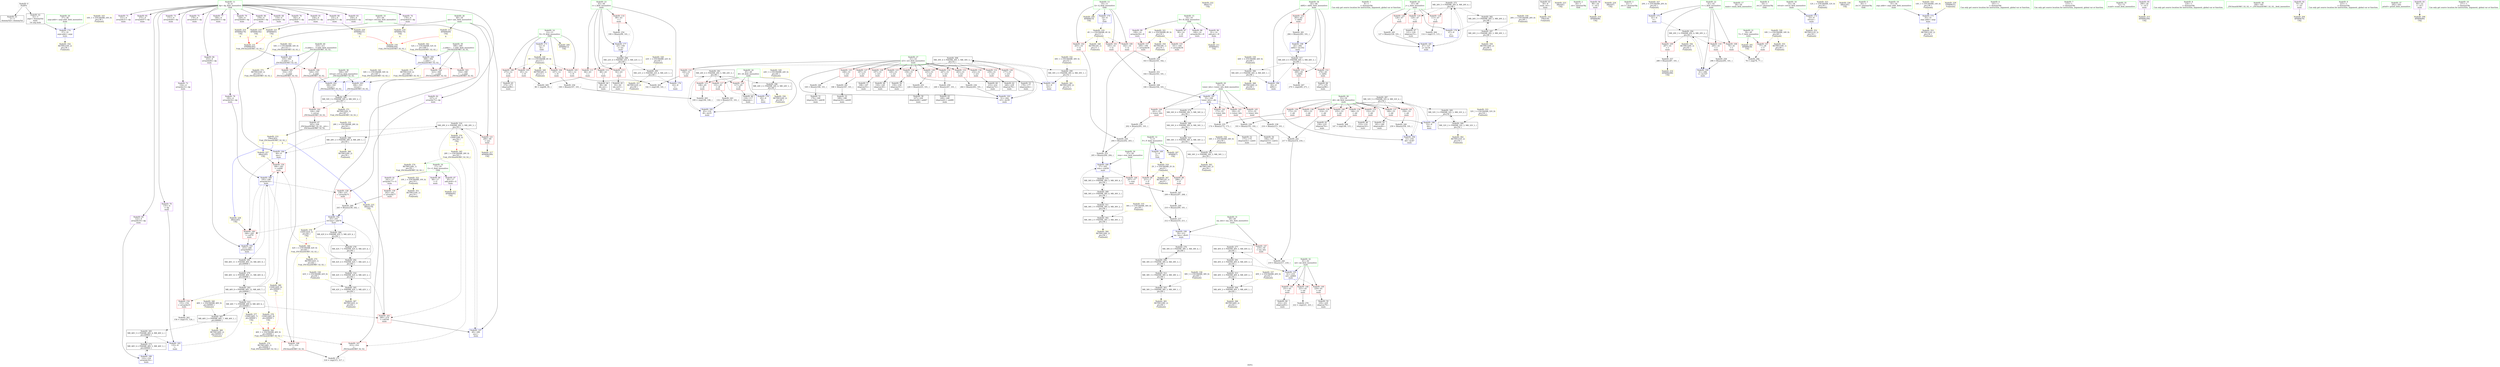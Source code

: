 digraph "SVFG" {
	label="SVFG";

	Node0x560dbb11e390 [shape=record,color=grey,label="{NodeID: 0\nNullPtr}"];
	Node0x560dbb11e390 -> Node0x560dbb146fb0[style=solid];
	Node0x560dbb11e390 -> Node0x560dbb1470b0[style=solid];
	Node0x560dbb1739a0 [shape=record,color=yellow,style=double,label="{NodeID: 346\n42V_1 = ENCHI(MR_42V_0)\npts\{64 \}\nFun[_ZSt3maxIiERKT_S2_S2_]}"];
	Node0x560dbb1739a0 -> Node0x560dbb14f750[style=dashed];
	Node0x560dbb1739a0 -> Node0x560dbb175d70[style=dashed];
	Node0x560dbb157d60 [shape=record,color=grey,label="{NodeID: 263\n142 = cmp(140, 141, )\n}"];
	Node0x560dbb1501a0 [shape=record,color=blue,label="{NodeID: 180\n122\<--124\narrayidx16\<--\nmain\n}"];
	Node0x560dbb1501a0 -> Node0x560dbb1629b0[style=dashed];
	Node0x560dbb147660 [shape=record,color=purple,label="{NodeID: 97\n95\<--17\nadd.ptr6\<--G\nmain\n}"];
	Node0x560dbb147660 -> Node0x560dbb152bb0[style=solid];
	Node0x560dbb1459c0 [shape=record,color=green,label="{NodeID: 14\n12\<--13\nN\<--N_field_insensitive\nGlob }"];
	Node0x560dbb1459c0 -> Node0x560dbb147b40[style=solid];
	Node0x560dbb1459c0 -> Node0x560dbb147c10[style=solid];
	Node0x560dbb1459c0 -> Node0x560dbb147ce0[style=solid];
	Node0x560dbb1459c0 -> Node0x560dbb147db0[style=solid];
	Node0x560dbb1459c0 -> Node0x560dbb14fa20[style=solid];
	Node0x560dbb1459c0 -> Node0x560dbb14ba80[style=solid];
	Node0x560dbb175020 [shape=record,color=yellow,style=double,label="{NodeID: 360\nRETMU(28V_2)\npts\{50 \}\nFun[main]}"];
	Node0x560dbb163db0 [shape=record,color=black,label="{NodeID: 277\nMR_40V_6 = PHI(MR_40V_5, MR_40V_4, )\npts\{62 \}\n}"];
	Node0x560dbb163db0 -> Node0x560dbb1687b0[style=dashed];
	Node0x560dbb14ae50 [shape=record,color=blue,label="{NodeID: 194\n53\<--259\ndd\<--inc87\nmain\n}"];
	Node0x560dbb14ae50 -> Node0x560dbb166fb0[style=dashed];
	Node0x560dbb1481c0 [shape=record,color=red,label="{NodeID: 111\n84\<--43\n\<--i\nmain\n}"];
	Node0x560dbb1481c0 -> Node0x560dbb158660[style=solid];
	Node0x560dbb146490 [shape=record,color=green,label="{NodeID: 28\n53\<--54\ndd\<--dd_field_insensitive\nmain\n}"];
	Node0x560dbb146490 -> Node0x560dbb14dbb0[style=solid];
	Node0x560dbb146490 -> Node0x560dbb14dc80[style=solid];
	Node0x560dbb146490 -> Node0x560dbb14dd50[style=solid];
	Node0x560dbb146490 -> Node0x560dbb14de20[style=solid];
	Node0x560dbb146490 -> Node0x560dbb14def0[style=solid];
	Node0x560dbb146490 -> Node0x560dbb14dfc0[style=solid];
	Node0x560dbb146490 -> Node0x560dbb14e090[style=solid];
	Node0x560dbb146490 -> Node0x560dbb14e160[style=solid];
	Node0x560dbb146490 -> Node0x560dbb150680[style=solid];
	Node0x560dbb146490 -> Node0x560dbb14ae50[style=solid];
	Node0x560dbb175c90 [shape=record,color=yellow,style=double,label="{NodeID: 374\nRETMU(28V_1)\npts\{50 \}\nFun[_ZSt3maxIiERKT_S2_S2_]}"];
	Node0x560dbb1687b0 [shape=record,color=black,label="{NodeID: 291\nMR_40V_4 = PHI(MR_40V_6, MR_40V_3, )\npts\{62 \}\n}"];
	Node0x560dbb1687b0 -> Node0x560dbb150a90[style=dashed];
	Node0x560dbb1687b0 -> Node0x560dbb163db0[style=dashed];
	Node0x560dbb1687b0 -> Node0x560dbb16f5b0[style=dashed];
	Node0x560dbb14b9b0 [shape=record,color=yellow,style=double,label="{NodeID: 208\nAPARM(10)\nCS[]}"];
	Node0x560dbb14d460 [shape=record,color=red,label="{NodeID: 125\n168\<--51\n\<--i23\nmain\n}"];
	Node0x560dbb14d460 -> Node0x560dbb1553d0[style=solid];
	Node0x560dbb1470b0 [shape=record,color=black,label="{NodeID: 42\n32\<--3\nargv\<--dummyVal\nmain\n1st arg main }"];
	Node0x560dbb1470b0 -> Node0x560dbb14fcc0[style=solid];
	Node0x560dbb16cdb0 [shape=record,color=black,label="{NodeID: 305\nMR_42V_2 = PHI(MR_42V_3, MR_42V_1, )\npts\{64 \}\n}"];
	Node0x560dbb16cdb0 -> Node0x560dbb16fab0[style=dashed];
	Node0x560dbb16cdb0 -> Node0x560dbb175640[style=dashed];
	Node0x560dbb1533d0 [shape=record,color=yellow,style=double,label="{NodeID: 222\nARet(71)\nCS[]}"];
	Node0x560dbb14dfc0 [shape=record,color=red,label="{NodeID: 139\n214\<--53\n\<--dd\nmain\n}"];
	Node0x560dbb14dfc0 -> Node0x560dbb154dd0[style=solid];
	Node0x560dbb148c30 [shape=record,color=black,label="{NodeID: 56\n194\<--193\nidxprom53\<--sub52\nmain\n}"];
	Node0x560dbb1719d0 [shape=record,color=yellow,style=double,label="{NodeID: 319\n4V_1 = ENCHI(MR_4V_0)\npts\{11 \}\nFun[main]}"];
	Node0x560dbb1719d0 -> Node0x560dbb1478d0[style=dashed];
	Node0x560dbb1719d0 -> Node0x560dbb1479a0[style=dashed];
	Node0x560dbb1719d0 -> Node0x560dbb147a70[style=dashed];
	Node0x560dbb1719d0 -> Node0x560dbb1745a0[style=dashed];
	Node0x560dbb1544d0 [shape=record,color=grey,label="{NodeID: 236\n264 = Binary(263, 101, )\n}"];
	Node0x560dbb1544d0 -> Node0x560dbb14af20[style=solid];
	Node0x560dbb14eb20 [shape=record,color=red,label="{NodeID: 153\n283\<--65\n\<--dd92\nmain\n}"];
	Node0x560dbb14eb20 -> Node0x560dbb157a60[style=solid];
	Node0x560dbb149790 [shape=record,color=purple,label="{NodeID: 70\n135\<--4\n\<--dp\nmain\n}"];
	Node0x560dbb149790 -> Node0x560dbb150410[style=solid];
	Node0x560dbb172610 [shape=record,color=yellow,style=double,label="{NodeID: 333\n32V_1 = ENCHI(MR_32V_0)\npts\{54 \}\nFun[main]}"];
	Node0x560dbb172610 -> Node0x560dbb16b4b0[style=dashed];
	Node0x560dbb14c180 [shape=record,color=grey,label="{NodeID: 250\n204 = Binary(202, 203, )\n}"];
	Node0x560dbb14c180 -> Node0x560dbb14c600[style=solid];
	Node0x560dbb14f680 [shape=record,color=red,label="{NodeID: 167\n315\<--314\n\<--\n_ZSt3maxIiERKT_S2_S2_\n}"];
	Node0x560dbb14f680 -> Node0x560dbb158960[style=solid];
	Node0x560dbb14a2f0 [shape=record,color=purple,label="{NodeID: 84\n253\<--4\narrayidx84\<--dp\nmain\n}"];
	Node0x560dbb14a2f0 -> Node0x560dbb14ad80[style=solid];
	Node0x560dbb1210b0 [shape=record,color=green,label="{NodeID: 1\n8\<--1\n\<--dummyObj\nCan only get source location for instruction, argument, global var or function.}"];
	Node0x560dbb173a80 [shape=record,color=yellow,style=double,label="{NodeID: 347\nRETMU(2V_1)\npts\{9 \}\nFun[main]}"];
	Node0x560dbb157ee0 [shape=record,color=grey,label="{NodeID: 264\n114 = cmp(113, 115, )\n}"];
	Node0x560dbb150270 [shape=record,color=blue,label="{NodeID: 181\n47\<--127\nj\<--inc18\nmain\n}"];
	Node0x560dbb150270 -> Node0x560dbb1624b0[style=dashed];
	Node0x560dbb147730 [shape=record,color=red,label="{NodeID: 98\n208\<--7\n\<--P\nmain\n}"];
	Node0x560dbb147730 -> Node0x560dbb14bd00[style=solid];
	Node0x560dbb145a50 [shape=record,color=green,label="{NodeID: 15\n14\<--16\nH\<--H_field_insensitive\nGlob }"];
	Node0x560dbb145a50 -> Node0x560dbb14a560[style=solid];
	Node0x560dbb145a50 -> Node0x560dbb14a630[style=solid];
	Node0x560dbb145a50 -> Node0x560dbb14a700[style=solid];
	Node0x560dbb145a50 -> Node0x560dbb147590[style=solid];
	Node0x560dbb175100 [shape=record,color=yellow,style=double,label="{NodeID: 361\nRETMU(30V_2)\npts\{52 \}\nFun[main]}"];
	Node0x560dbb1642b0 [shape=record,color=black,label="{NodeID: 278\nMR_42V_7 = PHI(MR_42V_6, MR_42V_4, )\npts\{64 \}\n}"];
	Node0x560dbb1642b0 -> Node0x560dbb168cb0[style=dashed];
	Node0x560dbb14af20 [shape=record,color=blue,label="{NodeID: 195\n51\<--264\ni23\<--inc90\nmain\n}"];
	Node0x560dbb14af20 -> Node0x560dbb16dcb0[style=dashed];
	Node0x560dbb148290 [shape=record,color=red,label="{NodeID: 112\n88\<--43\n\<--i\nmain\n}"];
	Node0x560dbb148290 -> Node0x560dbb147250[style=solid];
	Node0x560dbb146560 [shape=record,color=green,label="{NodeID: 29\n55\<--56\ntower_hits\<--tower_hits_field_insensitive\nmain\n}"];
	Node0x560dbb146560 -> Node0x560dbb14e230[style=solid];
	Node0x560dbb146560 -> Node0x560dbb14e300[style=solid];
	Node0x560dbb146560 -> Node0x560dbb14e3d0[style=solid];
	Node0x560dbb146560 -> Node0x560dbb14e4a0[style=solid];
	Node0x560dbb146560 -> Node0x560dbb150750[style=solid];
	Node0x560dbb175d70 [shape=record,color=yellow,style=double,label="{NodeID: 375\nRETMU(42V_1)\npts\{64 \}\nFun[_ZSt3maxIiERKT_S2_S2_]}"];
	Node0x560dbb168cb0 [shape=record,color=black,label="{NodeID: 292\nMR_42V_4 = PHI(MR_42V_7, MR_42V_3, )\npts\{64 \}\n}"];
	Node0x560dbb168cb0 -> Node0x560dbb14ed90[style=dashed];
	Node0x560dbb168cb0 -> Node0x560dbb14acb0[style=dashed];
	Node0x560dbb168cb0 -> Node0x560dbb1642b0[style=dashed];
	Node0x560dbb168cb0 -> Node0x560dbb1660b0[style=dashed];
	Node0x560dbb168cb0 -> Node0x560dbb16fab0[style=dashed];
	Node0x560dbb14ba80 [shape=record,color=yellow,style=double,label="{NodeID: 209\nAPARM(12)\nCS[]}"];
	Node0x560dbb14d530 [shape=record,color=red,label="{NodeID: 126\n177\<--51\n\<--i23\nmain\n}"];
	Node0x560dbb14d530 -> Node0x560dbb1489c0[style=solid];
	Node0x560dbb147180 [shape=record,color=black,label="{NodeID: 43\n30\<--8\nmain_ret\<--\nmain\n}"];
	Node0x560dbb147180 -> Node0x560dbb153bb0[style=solid];
	Node0x560dbb16d2b0 [shape=record,color=black,label="{NodeID: 306\nMR_44V_2 = PHI(MR_44V_4, MR_44V_1, )\npts\{66 \}\n}"];
	Node0x560dbb16d2b0 -> Node0x560dbb14aff0[style=dashed];
	Node0x560dbb16d2b0 -> Node0x560dbb175720[style=dashed];
	Node0x560dbb153460 [shape=record,color=yellow,style=double,label="{NodeID: 223\nARet(81)\nCS[]}"];
	Node0x560dbb14e090 [shape=record,color=red,label="{NodeID: 140\n235\<--53\n\<--dd\nmain\n}"];
	Node0x560dbb14e090 -> Node0x560dbb149040[style=solid];
	Node0x560dbb148d00 [shape=record,color=black,label="{NodeID: 57\n198\<--197\nidxprom55\<--\nmain\n}"];
	Node0x560dbb171ab0 [shape=record,color=yellow,style=double,label="{NodeID: 320\n6V_1 = ENCHI(MR_6V_0)\npts\{13 \}\nFun[main]}"];
	Node0x560dbb171ab0 -> Node0x560dbb147b40[style=dashed];
	Node0x560dbb171ab0 -> Node0x560dbb147c10[style=dashed];
	Node0x560dbb171ab0 -> Node0x560dbb147ce0[style=dashed];
	Node0x560dbb171ab0 -> Node0x560dbb147db0[style=dashed];
	Node0x560dbb171ab0 -> Node0x560dbb174680[style=dashed];
	Node0x560dbb154650 [shape=record,color=grey,label="{NodeID: 237\n212 = Binary(210, 211, )\n}"];
	Node0x560dbb154650 -> Node0x560dbb1509c0[style=solid];
	Node0x560dbb14ebf0 [shape=record,color=red,label="{NodeID: 154\n155\<--154\n\<--arrayidx33\nmain\n}"];
	Node0x560dbb14ebf0 -> Node0x560dbb157be0[style=solid];
	Node0x560dbb149860 [shape=record,color=purple,label="{NodeID: 71\n151\<--4\narrayidx31\<--dp\nmain\n}"];
	Node0x560dbb1726f0 [shape=record,color=yellow,style=double,label="{NodeID: 334\n34V_1 = ENCHI(MR_34V_0)\npts\{56 \}\nFun[main]}"];
	Node0x560dbb1726f0 -> Node0x560dbb16b9b0[style=dashed];
	Node0x560dbb14c300 [shape=record,color=grey,label="{NodeID: 251\n164 = Binary(163, 101, )\n}"];
	Node0x560dbb14c300 -> Node0x560dbb14be80[style=solid];
	Node0x560dbb14f750 [shape=record,color=red,label="{NodeID: 168\n317\<--316\n\<--\n_ZSt3maxIiERKT_S2_S2_\n}"];
	Node0x560dbb14f750 -> Node0x560dbb158960[style=solid];
	Node0x560dbb14a3c0 [shape=record,color=purple,label="{NodeID: 85\n275\<--4\narrayidx97\<--dp\nmain\n}"];
	Node0x560dbb121250 [shape=record,color=green,label="{NodeID: 2\n20\<--1\n.str\<--dummyObj\nGlob }"];
	Node0x560dbb1745a0 [shape=record,color=yellow,style=double,label="{NodeID: 348\nRETMU(4V_1)\npts\{11 \}\nFun[main]}"];
	Node0x560dbb158060 [shape=record,color=grey,label="{NodeID: 265\n109 = cmp(106, 108, )\n}"];
	Node0x560dbb150340 [shape=record,color=blue,label="{NodeID: 182\n45\<--132\ni8\<--inc21\nmain\n}"];
	Node0x560dbb150340 -> Node0x560dbb1651b0[style=dashed];
	Node0x560dbb147800 [shape=record,color=red,label="{NodeID: 99\n211\<--7\n\<--P\nmain\n}"];
	Node0x560dbb147800 -> Node0x560dbb154650[style=solid];
	Node0x560dbb145ae0 [shape=record,color=green,label="{NodeID: 16\n17\<--19\nG\<--G_field_insensitive\nGlob }"];
	Node0x560dbb145ae0 -> Node0x560dbb14a7d0[style=solid];
	Node0x560dbb145ae0 -> Node0x560dbb14a8a0[style=solid];
	Node0x560dbb145ae0 -> Node0x560dbb147660[style=solid];
	Node0x560dbb1751e0 [shape=record,color=yellow,style=double,label="{NodeID: 362\nRETMU(32V_2)\npts\{54 \}\nFun[main]}"];
	Node0x560dbb1647b0 [shape=record,color=black,label="{NodeID: 279\nMR_46V_12 = PHI(MR_46V_11, MR_46V_8, )\npts\{60000 \}\n}"];
	Node0x560dbb1647b0 -> Node0x560dbb1691b0[style=dashed];
	Node0x560dbb14aff0 [shape=record,color=blue,label="{NodeID: 196\n65\<--8\ndd92\<--\nmain\n}"];
	Node0x560dbb14aff0 -> Node0x560dbb1709b0[style=dashed];
	Node0x560dbb148360 [shape=record,color=red,label="{NodeID: 113\n92\<--43\n\<--i\nmain\n}"];
	Node0x560dbb148360 -> Node0x560dbb147320[style=solid];
	Node0x560dbb146630 [shape=record,color=green,label="{NodeID: 30\n57\<--58\nrem\<--rem_field_insensitive\nmain\n}"];
	Node0x560dbb146630 -> Node0x560dbb14e570[style=solid];
	Node0x560dbb146630 -> Node0x560dbb1508f0[style=solid];
	Node0x560dbb175e50 [shape=record,color=yellow,style=double,label="{NodeID: 376\nCSMU(28V_4)\npts\{50 \}\nCS[]|{<s0>6}}"];
	Node0x560dbb175e50:s0 -> Node0x560dbb1738c0[style=dashed,color=red];
	Node0x560dbb1691b0 [shape=record,color=black,label="{NodeID: 293\nMR_46V_8 = PHI(MR_46V_12, MR_46V_7, )\npts\{60000 \}\n}"];
	Node0x560dbb1691b0 -> Node0x560dbb14ebf0[style=dashed];
	Node0x560dbb1691b0 -> Node0x560dbb14ed90[style=dashed];
	Node0x560dbb1691b0 -> Node0x560dbb150820[style=dashed];
	Node0x560dbb1691b0 -> Node0x560dbb1647b0[style=dashed];
	Node0x560dbb1691b0 -> Node0x560dbb16ffb0[style=dashed];
	Node0x560dbb1691b0 -> Node0x560dbb176090[style=dashed];
	Node0x560dbb14bb50 [shape=record,color=yellow,style=double,label="{NodeID: 210\nAPARM(96)\nCS[]}"];
	Node0x560dbb14d600 [shape=record,color=red,label="{NodeID: 127\n187\<--51\n\<--i23\nmain\n}"];
	Node0x560dbb14d600 -> Node0x560dbb154c50[style=solid];
	Node0x560dbb147250 [shape=record,color=black,label="{NodeID: 44\n89\<--88\nidx.ext\<--\nmain\n}"];
	Node0x560dbb16d7b0 [shape=record,color=black,label="{NodeID: 307\nMR_46V_2 = PHI(MR_46V_7, MR_46V_1, )\npts\{60000 \}\n}"];
	Node0x560dbb16d7b0 -> Node0x560dbb165bb0[style=dashed];
	Node0x560dbb16d7b0 -> Node0x560dbb175800[style=dashed];
	Node0x560dbb1534f0 [shape=record,color=yellow,style=double,label="{NodeID: 224\nARet(97)\nCS[]}"];
	Node0x560dbb14e160 [shape=record,color=red,label="{NodeID: 141\n258\<--53\n\<--dd\nmain\n}"];
	Node0x560dbb14e160 -> Node0x560dbb154ad0[style=solid];
	Node0x560dbb148dd0 [shape=record,color=black,label="{NodeID: 58\n227\<--226\nidxprom68\<--add67\nmain\n}"];
	Node0x560dbb171b90 [shape=record,color=yellow,style=double,label="{NodeID: 321\n8V_1 = ENCHI(MR_8V_0)\npts\{16 \}\nFun[main]}"];
	Node0x560dbb171b90 -> Node0x560dbb14ecc0[style=dashed];
	Node0x560dbb171b90 -> Node0x560dbb14ee60[style=dashed];
	Node0x560dbb171b90 -> Node0x560dbb174760[style=dashed];
	Node0x560dbb1547d0 [shape=record,color=grey,label="{NodeID: 238\n216 = Binary(215, 101, )\n}"];
	Node0x560dbb1547d0 -> Node0x560dbb154dd0[style=solid];
	Node0x560dbb14ecc0 [shape=record,color=red,label="{NodeID: 155\n161\<--160\n\<--arrayidx36\nmain\n}"];
	Node0x560dbb14ecc0 -> Node0x560dbb14c480[style=solid];
	Node0x560dbb149930 [shape=record,color=purple,label="{NodeID: 72\n154\<--4\narrayidx33\<--dp\nmain\n}"];
	Node0x560dbb149930 -> Node0x560dbb14ebf0[style=solid];
	Node0x560dbb1727d0 [shape=record,color=yellow,style=double,label="{NodeID: 335\n36V_1 = ENCHI(MR_36V_0)\npts\{58 \}\nFun[main]}"];
	Node0x560dbb1727d0 -> Node0x560dbb16beb0[style=dashed];
	Node0x560dbb14c480 [shape=record,color=grey,label="{NodeID: 252\n163 = Binary(161, 162, )\n}"];
	Node0x560dbb14c480 -> Node0x560dbb14c300[style=solid];
	Node0x560dbb14f820 [shape=record,color=blue,label="{NodeID: 169\n7\<--8\nP\<--\nGlob }"];
	Node0x560dbb14f820 -> Node0x560dbb170eb0[style=dashed];
	Node0x560dbb14a490 [shape=record,color=purple,label="{NodeID: 86\n278\<--4\narrayidx99\<--dp\nmain\n}"];
	Node0x560dbb14a490 -> Node0x560dbb152d50[style=solid];
	Node0x560dbb1212e0 [shape=record,color=green,label="{NodeID: 3\n22\<--1\n.str.1\<--dummyObj\nGlob }"];
	Node0x560dbb174680 [shape=record,color=yellow,style=double,label="{NodeID: 349\nRETMU(6V_1)\npts\{13 \}\nFun[main]}"];
	Node0x560dbb1581e0 [shape=record,color=grey,label="{NodeID: 266\n78 = cmp(76, 77, )\n}"];
	Node0x560dbb150410 [shape=record,color=blue,label="{NodeID: 183\n135\<--8\n\<--\nmain\n}"];
	Node0x560dbb150410 -> Node0x560dbb16ffb0[style=dashed];
	Node0x560dbb1478d0 [shape=record,color=red,label="{NodeID: 100\n162\<--10\n\<--Q\nmain\n}"];
	Node0x560dbb1478d0 -> Node0x560dbb14c480[style=solid];
	Node0x560dbb145b70 [shape=record,color=green,label="{NodeID: 17\n28\<--29\nmain\<--main_field_insensitive\n}"];
	Node0x560dbb1752c0 [shape=record,color=yellow,style=double,label="{NodeID: 363\nRETMU(34V_2)\npts\{56 \}\nFun[main]}"];
	Node0x560dbb164cb0 [shape=record,color=black,label="{NodeID: 280\nMR_50V_3 = PHI(MR_50V_4, MR_50V_2, )\npts\{307 \}\n}"];
	Node0x560dbb164cb0 -> Node0x560dbb14f270[style=dashed];
	Node0x560dbb164cb0 -> Node0x560dbb1759f0[style=dashed];
	Node0x560dbb14b0c0 [shape=record,color=blue,label="{NodeID: 197\n49\<--280\nans\<--\nmain\n}"];
	Node0x560dbb14b0c0 -> Node0x560dbb1704b0[style=dashed];
	Node0x560dbb148430 [shape=record,color=red,label="{NodeID: 114\n99\<--43\n\<--i\nmain\n}"];
	Node0x560dbb148430 -> Node0x560dbb14c780[style=solid];
	Node0x560dbb146700 [shape=record,color=green,label="{NodeID: 31\n59\<--60\nmy_hits\<--my_hits_field_insensitive\nmain\n}"];
	Node0x560dbb146700 -> Node0x560dbb14e640[style=solid];
	Node0x560dbb146700 -> Node0x560dbb1509c0[style=solid];
	Node0x560dbb175fb0 [shape=record,color=yellow,style=double,label="{NodeID: 377\nCSMU(46V_7)\npts\{60000 \}\nCS[]|{<s0>6}}"];
	Node0x560dbb175fb0:s0 -> Node0x560dbb167be0[style=dashed,color=red];
	Node0x560dbb1696b0 [shape=record,color=black,label="{NodeID: 294\nMR_20V_3 = PHI(MR_20V_4, MR_20V_2, )\npts\{42 \}\n}"];
	Node0x560dbb1696b0 -> Node0x560dbb147f50[style=dashed];
	Node0x560dbb1696b0 -> Node0x560dbb148020[style=dashed];
	Node0x560dbb1696b0 -> Node0x560dbb1480f0[style=dashed];
	Node0x560dbb1696b0 -> Node0x560dbb14b260[style=dashed];
	Node0x560dbb1696b0 -> Node0x560dbb174ca0[style=dashed];
	Node0x560dbb14bc20 [shape=record,color=yellow,style=double,label="{NodeID: 211\nAPARM(91)\nCS[]}"];
	Node0x560dbb14d6d0 [shape=record,color=red,label="{NodeID: 128\n197\<--51\n\<--i23\nmain\n}"];
	Node0x560dbb14d6d0 -> Node0x560dbb148d00[style=solid];
	Node0x560dbb147320 [shape=record,color=black,label="{NodeID: 45\n93\<--92\nidx.ext5\<--\nmain\n}"];
	Node0x560dbb16dcb0 [shape=record,color=black,label="{NodeID: 308\nMR_30V_4 = PHI(MR_30V_5, MR_30V_3, )\npts\{52 \}\n}"];
	Node0x560dbb16dcb0 -> Node0x560dbb14d1f0[style=dashed];
	Node0x560dbb16dcb0 -> Node0x560dbb14d2c0[style=dashed];
	Node0x560dbb16dcb0 -> Node0x560dbb14d390[style=dashed];
	Node0x560dbb16dcb0 -> Node0x560dbb14d460[style=dashed];
	Node0x560dbb16dcb0 -> Node0x560dbb14d530[style=dashed];
	Node0x560dbb16dcb0 -> Node0x560dbb14d600[style=dashed];
	Node0x560dbb16dcb0 -> Node0x560dbb14d6d0[style=dashed];
	Node0x560dbb16dcb0 -> Node0x560dbb14d7a0[style=dashed];
	Node0x560dbb16dcb0 -> Node0x560dbb14d870[style=dashed];
	Node0x560dbb16dcb0 -> Node0x560dbb14d940[style=dashed];
	Node0x560dbb16dcb0 -> Node0x560dbb14da10[style=dashed];
	Node0x560dbb16dcb0 -> Node0x560dbb14dae0[style=dashed];
	Node0x560dbb16dcb0 -> Node0x560dbb14af20[style=dashed];
	Node0x560dbb16dcb0 -> Node0x560dbb16afb0[style=dashed];
	Node0x560dbb153580 [shape=record,color=yellow,style=double,label="{NodeID: 225\nARet(279)\nCS[]}"];
	Node0x560dbb153580 -> Node0x560dbb14f1a0[style=solid];
	Node0x560dbb14e230 [shape=record,color=red,label="{NodeID: 142\n173\<--55\n\<--tower_hits\nmain\n}"];
	Node0x560dbb14e230 -> Node0x560dbb154350[style=solid];
	Node0x560dbb148ea0 [shape=record,color=black,label="{NodeID: 59\n230\<--229\nidxprom70\<--\nmain\n}"];
	Node0x560dbb171c70 [shape=record,color=yellow,style=double,label="{NodeID: 322\n10V_1 = ENCHI(MR_10V_0)\npts\{19 \}\nFun[main]}"];
	Node0x560dbb171c70 -> Node0x560dbb14f000[style=dashed];
	Node0x560dbb171c70 -> Node0x560dbb174840[style=dashed];
	Node0x560dbb154950 [shape=record,color=grey,label="{NodeID: 239\n193 = Binary(191, 192, )\n}"];
	Node0x560dbb154950 -> Node0x560dbb148c30[style=solid];
	Node0x560dbb14ed90 [shape=record,color=red,label="{NodeID: 156\n186\<--183\n\<--call48\nmain\n}"];
	Node0x560dbb14ed90 -> Node0x560dbb150820[style=solid];
	Node0x560dbb149a00 [shape=record,color=purple,label="{NodeID: 73\n171\<--4\narrayidx40\<--dp\nmain\n}"];
	Node0x560dbb1674b0 [shape=record,color=yellow,style=double,label="{NodeID: 336\n38V_1 = ENCHI(MR_38V_0)\npts\{60 \}\nFun[main]}"];
	Node0x560dbb1674b0 -> Node0x560dbb16c3b0[style=dashed];
	Node0x560dbb14c600 [shape=record,color=grey,label="{NodeID: 253\n205 = Binary(200, 204, )\n}"];
	Node0x560dbb14c600 -> Node0x560dbb1508f0[style=solid];
	Node0x560dbb14f920 [shape=record,color=blue,label="{NodeID: 170\n10\<--8\nQ\<--\nGlob }"];
	Node0x560dbb14f920 -> Node0x560dbb1719d0[style=dashed];
	Node0x560dbb14a560 [shape=record,color=purple,label="{NodeID: 87\n90\<--14\n\<--H\nmain\n}"];
	Node0x560dbb121370 [shape=record,color=green,label="{NodeID: 4\n24\<--1\n.str.2\<--dummyObj\nGlob }"];
	Node0x560dbb174760 [shape=record,color=yellow,style=double,label="{NodeID: 350\nRETMU(8V_1)\npts\{16 \}\nFun[main]}"];
	Node0x560dbb158360 [shape=record,color=grey,label="{NodeID: 267\n270 = cmp(269, 271, )\n}"];
	Node0x560dbb1504e0 [shape=record,color=blue,label="{NodeID: 184\n49\<--8\nans\<--\nmain\n}"];
	Node0x560dbb1504e0 -> Node0x560dbb14ed90[style=dashed];
	Node0x560dbb1504e0 -> Node0x560dbb14f0d0[style=dashed];
	Node0x560dbb1504e0 -> Node0x560dbb1704b0[style=dashed];
	Node0x560dbb1479a0 [shape=record,color=red,label="{NodeID: 101\n165\<--10\n\<--Q\nmain\n}"];
	Node0x560dbb1479a0 -> Node0x560dbb14be80[style=solid];
	Node0x560dbb145c70 [shape=record,color=green,label="{NodeID: 18\n33\<--34\nretval\<--retval_field_insensitive\nmain\n}"];
	Node0x560dbb145c70 -> Node0x560dbb14fb20[style=solid];
	Node0x560dbb1753a0 [shape=record,color=yellow,style=double,label="{NodeID: 364\nRETMU(36V_2)\npts\{58 \}\nFun[main]}"];
	Node0x560dbb1651b0 [shape=record,color=black,label="{NodeID: 281\nMR_24V_4 = PHI(MR_24V_5, MR_24V_3, )\npts\{46 \}\n}"];
	Node0x560dbb1651b0 -> Node0x560dbb148500[style=dashed];
	Node0x560dbb1651b0 -> Node0x560dbb14cd10[style=dashed];
	Node0x560dbb1651b0 -> Node0x560dbb14cde0[style=dashed];
	Node0x560dbb1651b0 -> Node0x560dbb150340[style=dashed];
	Node0x560dbb1651b0 -> Node0x560dbb16a0b0[style=dashed];
	Node0x560dbb14b190 [shape=record,color=blue,label="{NodeID: 198\n65\<--284\ndd92\<--inc102\nmain\n}"];
	Node0x560dbb14b190 -> Node0x560dbb1709b0[style=dashed];
	Node0x560dbb148500 [shape=record,color=red,label="{NodeID: 115\n106\<--45\n\<--i8\nmain\n}"];
	Node0x560dbb148500 -> Node0x560dbb158060[style=solid];
	Node0x560dbb1467d0 [shape=record,color=green,label="{NodeID: 32\n61\<--62\nnd\<--nd_field_insensitive\nmain\n}"];
	Node0x560dbb1467d0 -> Node0x560dbb14e710[style=solid];
	Node0x560dbb1467d0 -> Node0x560dbb14e7e0[style=solid];
	Node0x560dbb1467d0 -> Node0x560dbb14e8b0[style=solid];
	Node0x560dbb1467d0 -> Node0x560dbb150a90[style=solid];
	Node0x560dbb176090 [shape=record,color=yellow,style=double,label="{NodeID: 378\nCSMU(46V_8)\npts\{60000 \}\nCS[]|{<s0>4}}"];
	Node0x560dbb176090:s0 -> Node0x560dbb167be0[style=dashed,color=red];
	Node0x560dbb169bb0 [shape=record,color=black,label="{NodeID: 295\nMR_22V_2 = PHI(MR_22V_4, MR_22V_1, )\npts\{44 \}\n}"];
	Node0x560dbb169bb0 -> Node0x560dbb14fe60[style=dashed];
	Node0x560dbb169bb0 -> Node0x560dbb174d80[style=dashed];
	Node0x560dbb152bb0 [shape=record,color=yellow,style=double,label="{NodeID: 212\nAPARM(95)\nCS[]}"];
	Node0x560dbb14d7a0 [shape=record,color=red,label="{NodeID: 129\n225\<--51\n\<--i23\nmain\n}"];
	Node0x560dbb14d7a0 -> Node0x560dbb14c900[style=solid];
	Node0x560dbb1473f0 [shape=record,color=black,label="{NodeID: 46\n118\<--117\nidxprom\<--\nmain\n}"];
	Node0x560dbb16e1b0 [shape=record,color=black,label="{NodeID: 309\nMR_32V_3 = PHI(MR_32V_5, MR_32V_2, )\npts\{54 \}\n}"];
	Node0x560dbb16e1b0 -> Node0x560dbb150680[style=dashed];
	Node0x560dbb16e1b0 -> Node0x560dbb16b4b0[style=dashed];
	Node0x560dbb153610 [shape=record,color=yellow,style=double,label="{NodeID: 226\nARet(291)\nCS[]}"];
	Node0x560dbb14e300 [shape=record,color=red,label="{NodeID: 143\n192\<--55\n\<--tower_hits\nmain\n}"];
	Node0x560dbb14e300 -> Node0x560dbb154950[style=solid];
	Node0x560dbb148f70 [shape=record,color=black,label="{NodeID: 60\n233\<--232\nidxprom72\<--\nmain\n}"];
	Node0x560dbb171d50 [shape=record,color=yellow,style=double,label="{NodeID: 323\n12V_1 = ENCHI(MR_12V_0)\npts\{34 \}\nFun[main]}"];
	Node0x560dbb171d50 -> Node0x560dbb14fb20[style=dashed];
	Node0x560dbb154ad0 [shape=record,color=grey,label="{NodeID: 240\n259 = Binary(258, 101, )\n}"];
	Node0x560dbb154ad0 -> Node0x560dbb14ae50[style=solid];
	Node0x560dbb14ee60 [shape=record,color=red,label="{NodeID: 157\n200\<--199\n\<--arrayidx56\nmain\n}"];
	Node0x560dbb14ee60 -> Node0x560dbb14c600[style=solid];
	Node0x560dbb149ad0 [shape=record,color=purple,label="{NodeID: 74\n176\<--4\narrayidx43\<--dp\nmain\n}"];
	Node0x560dbb149ad0 -> Node0x560dbb153090[style=solid];
	Node0x560dbb167590 [shape=record,color=yellow,style=double,label="{NodeID: 337\n40V_1 = ENCHI(MR_40V_0)\npts\{62 \}\nFun[main]}"];
	Node0x560dbb167590 -> Node0x560dbb16c8b0[style=dashed];
	Node0x560dbb14c780 [shape=record,color=grey,label="{NodeID: 254\n100 = Binary(99, 101, )\n}"];
	Node0x560dbb14c780 -> Node0x560dbb14ff30[style=solid];
	Node0x560dbb14fa20 [shape=record,color=blue,label="{NodeID: 171\n12\<--8\nN\<--\nGlob }"];
	Node0x560dbb14fa20 -> Node0x560dbb171ab0[style=dashed];
	Node0x560dbb14a630 [shape=record,color=purple,label="{NodeID: 88\n160\<--14\narrayidx36\<--H\nmain\n}"];
	Node0x560dbb14a630 -> Node0x560dbb14ecc0[style=solid];
	Node0x560dbb121eb0 [shape=record,color=green,label="{NodeID: 5\n26\<--1\n.str.3\<--dummyObj\nGlob }"];
	Node0x560dbb174840 [shape=record,color=yellow,style=double,label="{NodeID: 351\nRETMU(10V_1)\npts\{19 \}\nFun[main]}"];
	Node0x560dbb1584e0 [shape=record,color=grey,label="{NodeID: 268\n147 = cmp(146, 115, )\n}"];
	Node0x560dbb1505b0 [shape=record,color=blue,label="{NodeID: 185\n51\<--8\ni23\<--\nmain\n}"];
	Node0x560dbb1505b0 -> Node0x560dbb16dcb0[style=dashed];
	Node0x560dbb147a70 [shape=record,color=red,label="{NodeID: 102\n203\<--10\n\<--Q\nmain\n}"];
	Node0x560dbb147a70 -> Node0x560dbb14c180[style=solid];
	Node0x560dbb145d40 [shape=record,color=green,label="{NodeID: 19\n35\<--36\nargc.addr\<--argc.addr_field_insensitive\nmain\n}"];
	Node0x560dbb145d40 -> Node0x560dbb14fbf0[style=solid];
	Node0x560dbb175480 [shape=record,color=yellow,style=double,label="{NodeID: 365\nRETMU(38V_2)\npts\{60 \}\nFun[main]}"];
	Node0x560dbb1656b0 [shape=record,color=black,label="{NodeID: 282\nMR_26V_3 = PHI(MR_26V_5, MR_26V_2, )\npts\{48 \}\n}"];
	Node0x560dbb1656b0 -> Node0x560dbb1500d0[style=dashed];
	Node0x560dbb1656b0 -> Node0x560dbb16a5b0[style=dashed];
	Node0x560dbb14b260 [shape=record,color=blue,label="{NodeID: 199\n41\<--296\nt\<--inc107\nmain\n}"];
	Node0x560dbb14b260 -> Node0x560dbb1696b0[style=dashed];
	Node0x560dbb14cd10 [shape=record,color=red,label="{NodeID: 116\n117\<--45\n\<--i8\nmain\n}"];
	Node0x560dbb14cd10 -> Node0x560dbb1473f0[style=solid];
	Node0x560dbb1468a0 [shape=record,color=green,label="{NodeID: 33\n63\<--64\nref.tmp\<--ref.tmp_field_insensitive\nmain\n}"];
	Node0x560dbb1468a0 -> Node0x560dbb14acb0[style=solid];
	Node0x560dbb1468a0 -> Node0x560dbb153300[style=solid];
	Node0x560dbb1761f0 [shape=record,color=yellow,style=double,label="{NodeID: 379\nCSMU(42V_5)\npts\{64 \}\nCS[]|{<s0>5}}"];
	Node0x560dbb1761f0:s0 -> Node0x560dbb1739a0[style=dashed,color=red];
	Node0x560dbb16a0b0 [shape=record,color=black,label="{NodeID: 296\nMR_24V_2 = PHI(MR_24V_4, MR_24V_1, )\npts\{46 \}\n}"];
	Node0x560dbb16a0b0 -> Node0x560dbb150000[style=dashed];
	Node0x560dbb16a0b0 -> Node0x560dbb174e60[style=dashed];
	Node0x560dbb152c80 [shape=record,color=yellow,style=double,label="{NodeID: 213\nAPARM(49)\nCS[]|{<s0>6}}"];
	Node0x560dbb152c80:s0 -> Node0x560dbb153910[style=solid,color=red];
	Node0x560dbb14d870 [shape=record,color=red,label="{NodeID: 130\n232\<--51\n\<--i23\nmain\n}"];
	Node0x560dbb14d870 -> Node0x560dbb148f70[style=solid];
	Node0x560dbb1474c0 [shape=record,color=black,label="{NodeID: 47\n121\<--120\nidxprom15\<--\nmain\n}"];
	Node0x560dbb16e6b0 [shape=record,color=black,label="{NodeID: 310\nMR_34V_3 = PHI(MR_34V_4, MR_34V_2, )\npts\{56 \}\n}"];
	Node0x560dbb16e6b0 -> Node0x560dbb167cc0[style=dashed];
	Node0x560dbb16e6b0 -> Node0x560dbb16b9b0[style=dashed];
	Node0x560dbb1536a0 [shape=record,color=yellow,style=double,label="{NodeID: 227\nARet(183)\nCS[]}"];
	Node0x560dbb1536a0 -> Node0x560dbb14ed90[style=solid];
	Node0x560dbb14e3d0 [shape=record,color=red,label="{NodeID: 144\n201\<--55\n\<--tower_hits\nmain\n}"];
	Node0x560dbb14e3d0 -> Node0x560dbb1541d0[style=solid];
	Node0x560dbb149040 [shape=record,color=black,label="{NodeID: 61\n236\<--235\nidxprom74\<--\nmain\n}"];
	Node0x560dbb171e30 [shape=record,color=yellow,style=double,label="{NodeID: 324\n14V_1 = ENCHI(MR_14V_0)\npts\{36 \}\nFun[main]}"];
	Node0x560dbb171e30 -> Node0x560dbb14fbf0[style=dashed];
	Node0x560dbb154c50 [shape=record,color=grey,label="{NodeID: 241\n188 = Binary(187, 101, )\n}"];
	Node0x560dbb154c50 -> Node0x560dbb148b60[style=solid];
	Node0x560dbb14ef30 [shape=record,color=red,label="{NodeID: 158\n238\<--237\n\<--arrayidx75\nmain\n}"];
	Node0x560dbb14ef30 -> Node0x560dbb1578e0[style=solid];
	Node0x560dbb149ba0 [shape=record,color=purple,label="{NodeID: 75\n179\<--4\narrayidx45\<--dp\nmain\n}"];
	Node0x560dbb167670 [shape=record,color=yellow,style=double,label="{NodeID: 338\n42V_1 = ENCHI(MR_42V_0)\npts\{64 \}\nFun[main]}"];
	Node0x560dbb167670 -> Node0x560dbb16cdb0[style=dashed];
	Node0x560dbb14c900 [shape=record,color=grey,label="{NodeID: 255\n226 = Binary(225, 101, )\n}"];
	Node0x560dbb14c900 -> Node0x560dbb148dd0[style=solid];
	Node0x560dbb14fb20 [shape=record,color=blue,label="{NodeID: 172\n33\<--8\nretval\<--\nmain\n}"];
	Node0x560dbb14fb20 -> Node0x560dbb174920[style=dashed];
	Node0x560dbb14a700 [shape=record,color=purple,label="{NodeID: 89\n199\<--14\narrayidx56\<--H\nmain\n}"];
	Node0x560dbb14a700 -> Node0x560dbb14ee60[style=solid];
	Node0x560dbb121f40 [shape=record,color=green,label="{NodeID: 6\n101\<--1\n\<--dummyObj\nCan only get source location for instruction, argument, global var or function.}"];
	Node0x560dbb174920 [shape=record,color=yellow,style=double,label="{NodeID: 352\nRETMU(12V_2)\npts\{34 \}\nFun[main]}"];
	Node0x560dbb158660 [shape=record,color=grey,label="{NodeID: 269\n86 = cmp(84, 85, )\n}"];
	Node0x560dbb150680 [shape=record,color=blue,label="{NodeID: 186\n53\<--8\ndd\<--\nmain\n}"];
	Node0x560dbb150680 -> Node0x560dbb166fb0[style=dashed];
	Node0x560dbb147b40 [shape=record,color=red,label="{NodeID: 103\n85\<--12\n\<--N\nmain\n}"];
	Node0x560dbb147b40 -> Node0x560dbb158660[style=solid];
	Node0x560dbb145e10 [shape=record,color=green,label="{NodeID: 20\n37\<--38\nargv.addr\<--argv.addr_field_insensitive\nmain\n}"];
	Node0x560dbb145e10 -> Node0x560dbb14fcc0[style=solid];
	Node0x560dbb175560 [shape=record,color=yellow,style=double,label="{NodeID: 366\nRETMU(40V_2)\npts\{62 \}\nFun[main]}"];
	Node0x560dbb165bb0 [shape=record,color=black,label="{NodeID: 283\nMR_46V_3 = PHI(MR_46V_4, MR_46V_2, )\npts\{60000 \}\n}"];
	Node0x560dbb165bb0 -> Node0x560dbb150410[style=dashed];
	Node0x560dbb165bb0 -> Node0x560dbb1629b0[style=dashed];
	Node0x560dbb14b330 [shape=record,color=blue,label="{NodeID: 200\n308\<--304\n__a.addr\<--__a\n_ZSt3maxIiERKT_S2_S2_\n}"];
	Node0x560dbb14b330 -> Node0x560dbb14f340[style=dashed];
	Node0x560dbb14b330 -> Node0x560dbb14f410[style=dashed];
	Node0x560dbb14b330 -> Node0x560dbb175ad0[style=dashed];
	Node0x560dbb14cde0 [shape=record,color=red,label="{NodeID: 117\n131\<--45\n\<--i8\nmain\n}"];
	Node0x560dbb14cde0 -> Node0x560dbb154f50[style=solid];
	Node0x560dbb146970 [shape=record,color=green,label="{NodeID: 34\n65\<--66\ndd92\<--dd92_field_insensitive\nmain\n}"];
	Node0x560dbb146970 -> Node0x560dbb14e980[style=solid];
	Node0x560dbb146970 -> Node0x560dbb14ea50[style=solid];
	Node0x560dbb146970 -> Node0x560dbb14eb20[style=solid];
	Node0x560dbb146970 -> Node0x560dbb14aff0[style=solid];
	Node0x560dbb146970 -> Node0x560dbb14b190[style=solid];
	Node0x560dbb176350 [shape=record,color=yellow,style=double,label="{NodeID: 380\nCSMU(46V_9)\npts\{60000 \}\nCS[]|{<s0>5}}"];
	Node0x560dbb176350:s0 -> Node0x560dbb167be0[style=dashed,color=red];
	Node0x560dbb16a5b0 [shape=record,color=black,label="{NodeID: 297\nMR_26V_2 = PHI(MR_26V_3, MR_26V_1, )\npts\{48 \}\n}"];
	Node0x560dbb16a5b0 -> Node0x560dbb1656b0[style=dashed];
	Node0x560dbb16a5b0 -> Node0x560dbb174f40[style=dashed];
	Node0x560dbb152d50 [shape=record,color=yellow,style=double,label="{NodeID: 214\nAPARM(278)\nCS[]|{<s0>6}}"];
	Node0x560dbb152d50:s0 -> Node0x560dbb153a60[style=solid,color=red];
	Node0x560dbb14d940 [shape=record,color=red,label="{NodeID: 131\n239\<--51\n\<--i23\nmain\n}"];
	Node0x560dbb14d940 -> Node0x560dbb149110[style=solid];
	Node0x560dbb1485b0 [shape=record,color=black,label="{NodeID: 48\n150\<--149\nidxprom30\<--\nmain\n}"];
	Node0x560dbb16ebb0 [shape=record,color=black,label="{NodeID: 311\nMR_36V_3 = PHI(MR_36V_4, MR_36V_2, )\npts\{58 \}\n}"];
	Node0x560dbb16ebb0 -> Node0x560dbb167db0[style=dashed];
	Node0x560dbb16ebb0 -> Node0x560dbb16beb0[style=dashed];
	Node0x560dbb153730 [shape=record,color=yellow,style=double,label="{NodeID: 228\nARet(245)\nCS[]}"];
	Node0x560dbb153730 -> Node0x560dbb14f0d0[style=solid];
	Node0x560dbb14e4a0 [shape=record,color=red,label="{NodeID: 145\n215\<--55\n\<--tower_hits\nmain\n}"];
	Node0x560dbb14e4a0 -> Node0x560dbb1547d0[style=solid];
	Node0x560dbb149110 [shape=record,color=black,label="{NodeID: 62\n240\<--239\nidxprom76\<--\nmain\n}"];
	Node0x560dbb171f10 [shape=record,color=yellow,style=double,label="{NodeID: 325\n16V_1 = ENCHI(MR_16V_0)\npts\{38 \}\nFun[main]}"];
	Node0x560dbb171f10 -> Node0x560dbb14fcc0[style=dashed];
	Node0x560dbb154dd0 [shape=record,color=grey,label="{NodeID: 242\n217 = Binary(214, 216, )\n}"];
	Node0x560dbb154dd0 -> Node0x560dbb1550d0[style=solid];
	Node0x560dbb14f000 [shape=record,color=red,label="{NodeID: 159\n242\<--241\n\<--arrayidx77\nmain\n}"];
	Node0x560dbb14f000 -> Node0x560dbb1578e0[style=solid];
	Node0x560dbb149c70 [shape=record,color=purple,label="{NodeID: 76\n182\<--4\narrayidx47\<--dp\nmain\n}"];
	Node0x560dbb149c70 -> Node0x560dbb153160[style=solid];
	Node0x560dbb167750 [shape=record,color=yellow,style=double,label="{NodeID: 339\n44V_1 = ENCHI(MR_44V_0)\npts\{66 \}\nFun[main]}"];
	Node0x560dbb167750 -> Node0x560dbb16d2b0[style=dashed];
	Node0x560dbb14ca80 [shape=record,color=grey,label="{NodeID: 256\n108 = Binary(107, 101, )\n}"];
	Node0x560dbb14ca80 -> Node0x560dbb158060[style=solid];
	Node0x560dbb14fbf0 [shape=record,color=blue,label="{NodeID: 173\n35\<--31\nargc.addr\<--argc\nmain\n}"];
	Node0x560dbb14fbf0 -> Node0x560dbb174a00[style=dashed];
	Node0x560dbb14a7d0 [shape=record,color=purple,label="{NodeID: 90\n94\<--17\n\<--G\nmain\n}"];
	Node0x560dbb121fd0 [shape=record,color=green,label="{NodeID: 7\n115\<--1\n\<--dummyObj\nCan only get source location for instruction, argument, global var or function.}"];
	Node0x560dbb174a00 [shape=record,color=yellow,style=double,label="{NodeID: 353\nRETMU(14V_2)\npts\{36 \}\nFun[main]}"];
	Node0x560dbb1587e0 [shape=record,color=grey,label="{NodeID: 270\n222 = cmp(221, 223, )\n}"];
	Node0x560dbb150750 [shape=record,color=blue,label="{NodeID: 187\n55\<--166\ntower_hits\<--div\nmain\n}"];
	Node0x560dbb150750 -> Node0x560dbb14e230[style=dashed];
	Node0x560dbb150750 -> Node0x560dbb14e300[style=dashed];
	Node0x560dbb150750 -> Node0x560dbb14e3d0[style=dashed];
	Node0x560dbb150750 -> Node0x560dbb14e4a0[style=dashed];
	Node0x560dbb150750 -> Node0x560dbb162eb0[style=dashed];
	Node0x560dbb147c10 [shape=record,color=red,label="{NodeID: 104\n107\<--12\n\<--N\nmain\n}"];
	Node0x560dbb147c10 -> Node0x560dbb14ca80[style=solid];
	Node0x560dbb145ee0 [shape=record,color=green,label="{NodeID: 21\n39\<--40\nT\<--T_field_insensitive\nmain\n}"];
	Node0x560dbb145ee0 -> Node0x560dbb147e80[style=solid];
	Node0x560dbb145ee0 -> Node0x560dbb14b740[style=solid];
	Node0x560dbb175640 [shape=record,color=yellow,style=double,label="{NodeID: 367\nRETMU(42V_2)\npts\{64 \}\nFun[main]}"];
	Node0x560dbb1660b0 [shape=record,color=black,label="{NodeID: 284\nMR_42V_6 = PHI(MR_42V_5, MR_42V_4, )\npts\{64 \}\n}"];
	Node0x560dbb1660b0 -> Node0x560dbb1642b0[style=dashed];
	Node0x560dbb14b400 [shape=record,color=blue,label="{NodeID: 201\n310\<--305\n__b.addr\<--__b\n_ZSt3maxIiERKT_S2_S2_\n}"];
	Node0x560dbb14b400 -> Node0x560dbb14f4e0[style=dashed];
	Node0x560dbb14b400 -> Node0x560dbb14f5b0[style=dashed];
	Node0x560dbb14b400 -> Node0x560dbb175bb0[style=dashed];
	Node0x560dbb14ceb0 [shape=record,color=red,label="{NodeID: 118\n113\<--47\n\<--j\nmain\n}"];
	Node0x560dbb14ceb0 -> Node0x560dbb157ee0[style=solid];
	Node0x560dbb146a40 [shape=record,color=green,label="{NodeID: 35\n72\<--73\nscanf\<--scanf_field_insensitive\n}"];
	Node0x560dbb16aab0 [shape=record,color=black,label="{NodeID: 298\nMR_28V_2 = PHI(MR_28V_4, MR_28V_1, )\npts\{50 \}\n}"];
	Node0x560dbb16aab0 -> Node0x560dbb1504e0[style=dashed];
	Node0x560dbb16aab0 -> Node0x560dbb175020[style=dashed];
	Node0x560dbb152e20 [shape=record,color=yellow,style=double,label="{NodeID: 215\nAPARM(290)\nCS[]}"];
	Node0x560dbb14da10 [shape=record,color=red,label="{NodeID: 132\n247\<--51\n\<--i23\nmain\n}"];
	Node0x560dbb14da10 -> Node0x560dbb157760[style=solid];
	Node0x560dbb148680 [shape=record,color=black,label="{NodeID: 49\n153\<--152\nidxprom32\<--\nmain\n}"];
	Node0x560dbb16f0b0 [shape=record,color=black,label="{NodeID: 312\nMR_38V_3 = PHI(MR_38V_4, MR_38V_2, )\npts\{60 \}\n}"];
	Node0x560dbb16f0b0 -> Node0x560dbb1682b0[style=dashed];
	Node0x560dbb16f0b0 -> Node0x560dbb16c3b0[style=dashed];
	Node0x560dbb1537c0 [shape=record,color=yellow,style=double,label="{NodeID: 229\nFPARM(31)\nFun[main]}"];
	Node0x560dbb1537c0 -> Node0x560dbb14fbf0[style=solid];
	Node0x560dbb14e570 [shape=record,color=red,label="{NodeID: 146\n207\<--57\n\<--rem\nmain\n}"];
	Node0x560dbb14e570 -> Node0x560dbb14bd00[style=solid];
	Node0x560dbb1491e0 [shape=record,color=black,label="{NodeID: 63\n249\<--248\nidxprom81\<--add80\nmain\n}"];
	Node0x560dbb171ff0 [shape=record,color=yellow,style=double,label="{NodeID: 326\n18V_1 = ENCHI(MR_18V_0)\npts\{40 \}\nFun[main]}"];
	Node0x560dbb171ff0 -> Node0x560dbb147e80[style=dashed];
	Node0x560dbb171ff0 -> Node0x560dbb174bc0[style=dashed];
	Node0x560dbb154f50 [shape=record,color=grey,label="{NodeID: 243\n132 = Binary(131, 101, )\n}"];
	Node0x560dbb154f50 -> Node0x560dbb150340[style=solid];
	Node0x560dbb14f0d0 [shape=record,color=red,label="{NodeID: 160\n246\<--245\n\<--call79\nmain\n}"];
	Node0x560dbb14f0d0 -> Node0x560dbb14ad80[style=solid];
	Node0x560dbb149d40 [shape=record,color=purple,label="{NodeID: 77\n190\<--4\narrayidx51\<--dp\nmain\n}"];
	Node0x560dbb167830 [shape=record,color=yellow,style=double,label="{NodeID: 340\n46V_1 = ENCHI(MR_46V_0)\npts\{60000 \}\nFun[main]}"];
	Node0x560dbb167830 -> Node0x560dbb16d7b0[style=dashed];
	Node0x560dbb14cc00 [shape=record,color=grey,label="{NodeID: 257\n288 = Binary(287, 101, )\n}"];
	Node0x560dbb14cc00 -> Node0x560dbb152ef0[style=solid];
	Node0x560dbb14fcc0 [shape=record,color=blue,label="{NodeID: 174\n37\<--32\nargv.addr\<--argv\nmain\n}"];
	Node0x560dbb14fcc0 -> Node0x560dbb174ae0[style=dashed];
	Node0x560dbb14a8a0 [shape=record,color=purple,label="{NodeID: 91\n241\<--17\narrayidx77\<--G\nmain\n}"];
	Node0x560dbb14a8a0 -> Node0x560dbb14f000[style=solid];
	Node0x560dbb122060 [shape=record,color=green,label="{NodeID: 8\n124\<--1\n\<--dummyObj\nCan only get source location for instruction, argument, global var or function.}"];
	Node0x560dbb174ae0 [shape=record,color=yellow,style=double,label="{NodeID: 354\nRETMU(16V_2)\npts\{38 \}\nFun[main]}"];
	Node0x560dbb158960 [shape=record,color=grey,label="{NodeID: 271\n318 = cmp(315, 317, )\n}"];
	Node0x560dbb150820 [shape=record,color=blue,label="{NodeID: 188\n195\<--186\narrayidx54\<--\nmain\n}"];
	Node0x560dbb150820 -> Node0x560dbb14ef30[style=dashed];
	Node0x560dbb150820 -> Node0x560dbb14f0d0[style=dashed];
	Node0x560dbb150820 -> Node0x560dbb14ad80[style=dashed];
	Node0x560dbb150820 -> Node0x560dbb1665b0[style=dashed];
	Node0x560dbb150820 -> Node0x560dbb176350[style=dashed];
	Node0x560dbb147ce0 [shape=record,color=red,label="{NodeID: 105\n141\<--12\n\<--N\nmain\n}"];
	Node0x560dbb147ce0 -> Node0x560dbb157d60[style=solid];
	Node0x560dbb145fb0 [shape=record,color=green,label="{NodeID: 22\n41\<--42\nt\<--t_field_insensitive\nmain\n}"];
	Node0x560dbb145fb0 -> Node0x560dbb147f50[style=solid];
	Node0x560dbb145fb0 -> Node0x560dbb148020[style=solid];
	Node0x560dbb145fb0 -> Node0x560dbb1480f0[style=solid];
	Node0x560dbb145fb0 -> Node0x560dbb14fd90[style=solid];
	Node0x560dbb145fb0 -> Node0x560dbb14b260[style=solid];
	Node0x560dbb175720 [shape=record,color=yellow,style=double,label="{NodeID: 368\nRETMU(44V_2)\npts\{66 \}\nFun[main]}"];
	Node0x560dbb1665b0 [shape=record,color=black,label="{NodeID: 285\nMR_46V_11 = PHI(MR_46V_10, MR_46V_9, )\npts\{60000 \}\n}"];
	Node0x560dbb1665b0 -> Node0x560dbb1647b0[style=dashed];
	Node0x560dbb14b4d0 [shape=record,color=blue,label="{NodeID: 202\n306\<--320\nretval\<--\n_ZSt3maxIiERKT_S2_S2_\n}"];
	Node0x560dbb14b4d0 -> Node0x560dbb164cb0[style=dashed];
	Node0x560dbb14cf80 [shape=record,color=red,label="{NodeID: 119\n120\<--47\n\<--j\nmain\n}"];
	Node0x560dbb14cf80 -> Node0x560dbb1474c0[style=solid];
	Node0x560dbb146b40 [shape=record,color=green,label="{NodeID: 36\n184\<--185\n_ZSt3maxIiERKT_S2_S2_\<--_ZSt3maxIiERKT_S2_S2__field_insensitive\n}"];
	Node0x560dbb16afb0 [shape=record,color=black,label="{NodeID: 299\nMR_30V_2 = PHI(MR_30V_4, MR_30V_1, )\npts\{52 \}\n}"];
	Node0x560dbb16afb0 -> Node0x560dbb1505b0[style=dashed];
	Node0x560dbb16afb0 -> Node0x560dbb175100[style=dashed];
	Node0x560dbb152ef0 [shape=record,color=yellow,style=double,label="{NodeID: 216\nAPARM(288)\nCS[]}"];
	Node0x560dbb14dae0 [shape=record,color=red,label="{NodeID: 133\n263\<--51\n\<--i23\nmain\n}"];
	Node0x560dbb14dae0 -> Node0x560dbb1544d0[style=solid];
	Node0x560dbb148750 [shape=record,color=black,label="{NodeID: 50\n159\<--158\nidxprom35\<--\nmain\n}"];
	Node0x560dbb16f5b0 [shape=record,color=black,label="{NodeID: 313\nMR_40V_3 = PHI(MR_40V_4, MR_40V_2, )\npts\{62 \}\n}"];
	Node0x560dbb16f5b0 -> Node0x560dbb1687b0[style=dashed];
	Node0x560dbb16f5b0 -> Node0x560dbb16c8b0[style=dashed];
	Node0x560dbb153910 [shape=record,color=yellow,style=double,label="{NodeID: 230\nFPARM(304)\nFun[_ZSt3maxIiERKT_S2_S2_]}"];
	Node0x560dbb153910 -> Node0x560dbb14b330[style=solid];
	Node0x560dbb14e640 [shape=record,color=red,label="{NodeID: 147\n218\<--59\n\<--my_hits\nmain\n}"];
	Node0x560dbb14e640 -> Node0x560dbb1550d0[style=solid];
	Node0x560dbb1492b0 [shape=record,color=black,label="{NodeID: 64\n252\<--251\nidxprom83\<--\nmain\n}"];
	Node0x560dbb1720d0 [shape=record,color=yellow,style=double,label="{NodeID: 327\n20V_1 = ENCHI(MR_20V_0)\npts\{42 \}\nFun[main]}"];
	Node0x560dbb1720d0 -> Node0x560dbb14fd90[style=dashed];
	Node0x560dbb1550d0 [shape=record,color=grey,label="{NodeID: 244\n219 = Binary(217, 218, )\n}"];
	Node0x560dbb1550d0 -> Node0x560dbb150a90[style=solid];
	Node0x560dbb14f1a0 [shape=record,color=red,label="{NodeID: 161\n280\<--279\n\<--call100\nmain\n}"];
	Node0x560dbb14f1a0 -> Node0x560dbb14b0c0[style=solid];
	Node0x560dbb149e10 [shape=record,color=purple,label="{NodeID: 78\n195\<--4\narrayidx54\<--dp\nmain\n}"];
	Node0x560dbb149e10 -> Node0x560dbb150820[style=solid];
	Node0x560dbb167910 [shape=record,color=yellow,style=double,label="{NodeID: 341\n50V_1 = ENCHI(MR_50V_0)\npts\{307 \}\nFun[_ZSt3maxIiERKT_S2_S2_]}"];
	Node0x560dbb167910 -> Node0x560dbb14b4d0[style=dashed];
	Node0x560dbb167910 -> Node0x560dbb14b5a0[style=dashed];
	Node0x560dbb1575e0 [shape=record,color=grey,label="{NodeID: 258\n296 = Binary(295, 101, )\n}"];
	Node0x560dbb1575e0 -> Node0x560dbb14b260[style=solid];
	Node0x560dbb14fd90 [shape=record,color=blue,label="{NodeID: 175\n41\<--8\nt\<--\nmain\n}"];
	Node0x560dbb14fd90 -> Node0x560dbb1696b0[style=dashed];
	Node0x560dbb14a970 [shape=record,color=purple,label="{NodeID: 92\n70\<--20\n\<--.str\nmain\n}"];
	Node0x560dbb14a970 -> Node0x560dbb14b670[style=solid];
	Node0x560dbb1220f0 [shape=record,color=green,label="{NodeID: 9\n223\<--1\n\<--dummyObj\nCan only get source location for instruction, argument, global var or function.}"];
	Node0x560dbb174bc0 [shape=record,color=yellow,style=double,label="{NodeID: 355\nRETMU(18V_1)\npts\{40 \}\nFun[main]}"];
	Node0x560dbb1624b0 [shape=record,color=black,label="{NodeID: 272\nMR_26V_5 = PHI(MR_26V_6, MR_26V_4, )\npts\{48 \}\n}"];
	Node0x560dbb1624b0 -> Node0x560dbb14ceb0[style=dashed];
	Node0x560dbb1624b0 -> Node0x560dbb14cf80[style=dashed];
	Node0x560dbb1624b0 -> Node0x560dbb14d050[style=dashed];
	Node0x560dbb1624b0 -> Node0x560dbb150270[style=dashed];
	Node0x560dbb1624b0 -> Node0x560dbb1656b0[style=dashed];
	Node0x560dbb1508f0 [shape=record,color=blue,label="{NodeID: 189\n57\<--205\nrem\<--sub58\nmain\n}"];
	Node0x560dbb1508f0 -> Node0x560dbb14e570[style=dashed];
	Node0x560dbb1508f0 -> Node0x560dbb1633b0[style=dashed];
	Node0x560dbb147db0 [shape=record,color=red,label="{NodeID: 106\n273\<--12\n\<--N\nmain\n}"];
	Node0x560dbb147db0 -> Node0x560dbb149380[style=solid];
	Node0x560dbb146080 [shape=record,color=green,label="{NodeID: 23\n43\<--44\ni\<--i_field_insensitive\nmain\n}"];
	Node0x560dbb146080 -> Node0x560dbb1481c0[style=solid];
	Node0x560dbb146080 -> Node0x560dbb148290[style=solid];
	Node0x560dbb146080 -> Node0x560dbb148360[style=solid];
	Node0x560dbb146080 -> Node0x560dbb148430[style=solid];
	Node0x560dbb146080 -> Node0x560dbb14fe60[style=solid];
	Node0x560dbb146080 -> Node0x560dbb14ff30[style=solid];
	Node0x560dbb175800 [shape=record,color=yellow,style=double,label="{NodeID: 369\nRETMU(46V_2)\npts\{60000 \}\nFun[main]}"];
	Node0x560dbb166ab0 [shape=record,color=black,label="{NodeID: 286\nMR_22V_4 = PHI(MR_22V_5, MR_22V_3, )\npts\{44 \}\n}"];
	Node0x560dbb166ab0 -> Node0x560dbb1481c0[style=dashed];
	Node0x560dbb166ab0 -> Node0x560dbb148290[style=dashed];
	Node0x560dbb166ab0 -> Node0x560dbb148360[style=dashed];
	Node0x560dbb166ab0 -> Node0x560dbb148430[style=dashed];
	Node0x560dbb166ab0 -> Node0x560dbb14ff30[style=dashed];
	Node0x560dbb166ab0 -> Node0x560dbb169bb0[style=dashed];
	Node0x560dbb14b5a0 [shape=record,color=blue,label="{NodeID: 203\n306\<--323\nretval\<--\n_ZSt3maxIiERKT_S2_S2_\n}"];
	Node0x560dbb14b5a0 -> Node0x560dbb164cb0[style=dashed];
	Node0x560dbb14d050 [shape=record,color=red,label="{NodeID: 120\n126\<--47\n\<--j\nmain\n}"];
	Node0x560dbb14d050 -> Node0x560dbb155250[style=solid];
	Node0x560dbb146c40 [shape=record,color=green,label="{NodeID: 37\n292\<--293\nprintf\<--printf_field_insensitive\n}"];
	Node0x560dbb16b4b0 [shape=record,color=black,label="{NodeID: 300\nMR_32V_2 = PHI(MR_32V_3, MR_32V_1, )\npts\{54 \}\n}"];
	Node0x560dbb16b4b0 -> Node0x560dbb16e1b0[style=dashed];
	Node0x560dbb16b4b0 -> Node0x560dbb1751e0[style=dashed];
	Node0x560dbb152fc0 [shape=record,color=yellow,style=double,label="{NodeID: 217\nAPARM(289)\nCS[]}"];
	Node0x560dbb14dbb0 [shape=record,color=red,label="{NodeID: 134\n146\<--53\n\<--dd\nmain\n}"];
	Node0x560dbb14dbb0 -> Node0x560dbb1584e0[style=solid];
	Node0x560dbb148820 [shape=record,color=black,label="{NodeID: 51\n170\<--169\nidxprom39\<--add38\nmain\n}"];
	Node0x560dbb16fab0 [shape=record,color=black,label="{NodeID: 314\nMR_42V_3 = PHI(MR_42V_4, MR_42V_2, )\npts\{64 \}\n}"];
	Node0x560dbb16fab0 -> Node0x560dbb14f1a0[style=dashed];
	Node0x560dbb16fab0 -> Node0x560dbb168cb0[style=dashed];
	Node0x560dbb16fab0 -> Node0x560dbb16cdb0[style=dashed];
	Node0x560dbb153a60 [shape=record,color=yellow,style=double,label="{NodeID: 231\nFPARM(305)\nFun[_ZSt3maxIiERKT_S2_S2_]}"];
	Node0x560dbb153a60 -> Node0x560dbb14b400[style=solid];
	Node0x560dbb14e710 [shape=record,color=red,label="{NodeID: 148\n221\<--61\n\<--nd\nmain\n}"];
	Node0x560dbb14e710 -> Node0x560dbb1587e0[style=solid];
	Node0x560dbb149380 [shape=record,color=black,label="{NodeID: 65\n274\<--273\nidxprom96\<--\nmain\n}"];
	Node0x560dbb1721b0 [shape=record,color=yellow,style=double,label="{NodeID: 328\n22V_1 = ENCHI(MR_22V_0)\npts\{44 \}\nFun[main]}"];
	Node0x560dbb1721b0 -> Node0x560dbb169bb0[style=dashed];
	Node0x560dbb155250 [shape=record,color=grey,label="{NodeID: 245\n127 = Binary(126, 101, )\n}"];
	Node0x560dbb155250 -> Node0x560dbb150270[style=solid];
	Node0x560dbb14f270 [shape=record,color=red,label="{NodeID: 162\n326\<--306\n\<--retval\n_ZSt3maxIiERKT_S2_S2_\n}"];
	Node0x560dbb14f270 -> Node0x560dbb149520[style=solid];
	Node0x560dbb149ee0 [shape=record,color=purple,label="{NodeID: 79\n228\<--4\narrayidx69\<--dp\nmain\n}"];
	Node0x560dbb167a20 [shape=record,color=yellow,style=double,label="{NodeID: 342\n52V_1 = ENCHI(MR_52V_0)\npts\{309 \}\nFun[_ZSt3maxIiERKT_S2_S2_]}"];
	Node0x560dbb167a20 -> Node0x560dbb14b330[style=dashed];
	Node0x560dbb157760 [shape=record,color=grey,label="{NodeID: 259\n248 = Binary(247, 101, )\n}"];
	Node0x560dbb157760 -> Node0x560dbb1491e0[style=solid];
	Node0x560dbb14fe60 [shape=record,color=blue,label="{NodeID: 176\n43\<--8\ni\<--\nmain\n}"];
	Node0x560dbb14fe60 -> Node0x560dbb166ab0[style=dashed];
	Node0x560dbb14aa40 [shape=record,color=purple,label="{NodeID: 93\n80\<--22\n\<--.str.1\nmain\n}"];
	Node0x560dbb14aa40 -> Node0x560dbb14b810[style=solid];
	Node0x560dbb145780 [shape=record,color=green,label="{NodeID: 10\n271\<--1\n\<--dummyObj\nCan only get source location for instruction, argument, global var or function.}"];
	Node0x560dbb174ca0 [shape=record,color=yellow,style=double,label="{NodeID: 356\nRETMU(20V_3)\npts\{42 \}\nFun[main]}"];
	Node0x560dbb1629b0 [shape=record,color=black,label="{NodeID: 273\nMR_46V_4 = PHI(MR_46V_5, MR_46V_3, )\npts\{60000 \}\n}"];
	Node0x560dbb1629b0 -> Node0x560dbb1501a0[style=dashed];
	Node0x560dbb1629b0 -> Node0x560dbb165bb0[style=dashed];
	Node0x560dbb1509c0 [shape=record,color=blue,label="{NodeID: 190\n59\<--212\nmy_hits\<--div61\nmain\n}"];
	Node0x560dbb1509c0 -> Node0x560dbb14e640[style=dashed];
	Node0x560dbb1509c0 -> Node0x560dbb1638b0[style=dashed];
	Node0x560dbb147e80 [shape=record,color=red,label="{NodeID: 107\n77\<--39\n\<--T\nmain\n}"];
	Node0x560dbb147e80 -> Node0x560dbb1581e0[style=solid];
	Node0x560dbb146150 [shape=record,color=green,label="{NodeID: 24\n45\<--46\ni8\<--i8_field_insensitive\nmain\n}"];
	Node0x560dbb146150 -> Node0x560dbb148500[style=solid];
	Node0x560dbb146150 -> Node0x560dbb14cd10[style=solid];
	Node0x560dbb146150 -> Node0x560dbb14cde0[style=solid];
	Node0x560dbb146150 -> Node0x560dbb150000[style=solid];
	Node0x560dbb146150 -> Node0x560dbb150340[style=solid];
	Node0x560dbb1758e0 [shape=record,color=yellow,style=double,label="{NodeID: 370\nRETMU(46V_1)\npts\{60000 \}\nFun[_ZSt3maxIiERKT_S2_S2_]}"];
	Node0x560dbb166fb0 [shape=record,color=black,label="{NodeID: 287\nMR_32V_5 = PHI(MR_32V_6, MR_32V_4, )\npts\{54 \}\n}"];
	Node0x560dbb166fb0 -> Node0x560dbb14dbb0[style=dashed];
	Node0x560dbb166fb0 -> Node0x560dbb14dc80[style=dashed];
	Node0x560dbb166fb0 -> Node0x560dbb14dd50[style=dashed];
	Node0x560dbb166fb0 -> Node0x560dbb14de20[style=dashed];
	Node0x560dbb166fb0 -> Node0x560dbb14def0[style=dashed];
	Node0x560dbb166fb0 -> Node0x560dbb14dfc0[style=dashed];
	Node0x560dbb166fb0 -> Node0x560dbb14e090[style=dashed];
	Node0x560dbb166fb0 -> Node0x560dbb14e160[style=dashed];
	Node0x560dbb166fb0 -> Node0x560dbb14ae50[style=dashed];
	Node0x560dbb166fb0 -> Node0x560dbb16e1b0[style=dashed];
	Node0x560dbb14b670 [shape=record,color=yellow,style=double,label="{NodeID: 204\nAPARM(70)\nCS[]}"];
	Node0x560dbb14d120 [shape=record,color=red,label="{NodeID: 121\n289\<--49\n\<--ans\nmain\n}"];
	Node0x560dbb14d120 -> Node0x560dbb152fc0[style=solid];
	Node0x560dbb146d40 [shape=record,color=green,label="{NodeID: 38\n306\<--307\nretval\<--retval_field_insensitive\n_ZSt3maxIiERKT_S2_S2_\n}"];
	Node0x560dbb146d40 -> Node0x560dbb14f270[style=solid];
	Node0x560dbb146d40 -> Node0x560dbb14b4d0[style=solid];
	Node0x560dbb146d40 -> Node0x560dbb14b5a0[style=solid];
	Node0x560dbb16b9b0 [shape=record,color=black,label="{NodeID: 301\nMR_34V_2 = PHI(MR_34V_3, MR_34V_1, )\npts\{56 \}\n}"];
	Node0x560dbb16b9b0 -> Node0x560dbb16e6b0[style=dashed];
	Node0x560dbb16b9b0 -> Node0x560dbb1752c0[style=dashed];
	Node0x560dbb153090 [shape=record,color=yellow,style=double,label="{NodeID: 218\nAPARM(176)\nCS[]|{<s0>4}}"];
	Node0x560dbb153090:s0 -> Node0x560dbb153910[style=solid,color=red];
	Node0x560dbb14dc80 [shape=record,color=red,label="{NodeID: 135\n152\<--53\n\<--dd\nmain\n}"];
	Node0x560dbb14dc80 -> Node0x560dbb148680[style=solid];
	Node0x560dbb1488f0 [shape=record,color=black,label="{NodeID: 52\n175\<--174\nidxprom42\<--sub41\nmain\n}"];
	Node0x560dbb16ffb0 [shape=record,color=black,label="{NodeID: 315\nMR_46V_7 = PHI(MR_46V_8, MR_46V_6, )\npts\{60000 \}\n}"];
	Node0x560dbb16ffb0 -> Node0x560dbb14f1a0[style=dashed];
	Node0x560dbb16ffb0 -> Node0x560dbb1691b0[style=dashed];
	Node0x560dbb16ffb0 -> Node0x560dbb16d7b0[style=dashed];
	Node0x560dbb16ffb0 -> Node0x560dbb175fb0[style=dashed];
	Node0x560dbb153bb0 [shape=record,color=yellow,style=double,label="{NodeID: 232\nFRet(30)\nFun[main]}"];
	Node0x560dbb14e7e0 [shape=record,color=red,label="{NodeID: 149\n229\<--61\n\<--nd\nmain\n}"];
	Node0x560dbb14e7e0 -> Node0x560dbb148ea0[style=solid];
	Node0x560dbb149450 [shape=record,color=black,label="{NodeID: 66\n277\<--276\nidxprom98\<--\nmain\n}"];
	Node0x560dbb172290 [shape=record,color=yellow,style=double,label="{NodeID: 329\n24V_1 = ENCHI(MR_24V_0)\npts\{46 \}\nFun[main]}"];
	Node0x560dbb172290 -> Node0x560dbb16a0b0[style=dashed];
	Node0x560dbb1553d0 [shape=record,color=grey,label="{NodeID: 246\n169 = Binary(168, 101, )\n}"];
	Node0x560dbb1553d0 -> Node0x560dbb148820[style=solid];
	Node0x560dbb14f340 [shape=record,color=red,label="{NodeID: 163\n314\<--308\n\<--__a.addr\n_ZSt3maxIiERKT_S2_S2_\n}"];
	Node0x560dbb14f340 -> Node0x560dbb14f680[style=solid];
	Node0x560dbb149fb0 [shape=record,color=purple,label="{NodeID: 80\n231\<--4\narrayidx71\<--dp\nmain\n}"];
	Node0x560dbb149fb0 -> Node0x560dbb153230[style=solid];
	Node0x560dbb167b00 [shape=record,color=yellow,style=double,label="{NodeID: 343\n54V_1 = ENCHI(MR_54V_0)\npts\{311 \}\nFun[_ZSt3maxIiERKT_S2_S2_]}"];
	Node0x560dbb167b00 -> Node0x560dbb14b400[style=dashed];
	Node0x560dbb1578e0 [shape=record,color=grey,label="{NodeID: 260\n243 = Binary(238, 242, )\n}"];
	Node0x560dbb1578e0 -> Node0x560dbb14acb0[style=solid];
	Node0x560dbb14ff30 [shape=record,color=blue,label="{NodeID: 177\n43\<--100\ni\<--inc\nmain\n}"];
	Node0x560dbb14ff30 -> Node0x560dbb166ab0[style=dashed];
	Node0x560dbb14ab10 [shape=record,color=purple,label="{NodeID: 94\n96\<--24\n\<--.str.2\nmain\n}"];
	Node0x560dbb14ab10 -> Node0x560dbb14bb50[style=solid];
	Node0x560dbb145810 [shape=record,color=green,label="{NodeID: 11\n4\<--6\ndp\<--dp_field_insensitive\nGlob }"];
	Node0x560dbb145810 -> Node0x560dbb1495f0[style=solid];
	Node0x560dbb145810 -> Node0x560dbb1496c0[style=solid];
	Node0x560dbb145810 -> Node0x560dbb149790[style=solid];
	Node0x560dbb145810 -> Node0x560dbb149860[style=solid];
	Node0x560dbb145810 -> Node0x560dbb149930[style=solid];
	Node0x560dbb145810 -> Node0x560dbb149a00[style=solid];
	Node0x560dbb145810 -> Node0x560dbb149ad0[style=solid];
	Node0x560dbb145810 -> Node0x560dbb149ba0[style=solid];
	Node0x560dbb145810 -> Node0x560dbb149c70[style=solid];
	Node0x560dbb145810 -> Node0x560dbb149d40[style=solid];
	Node0x560dbb145810 -> Node0x560dbb149e10[style=solid];
	Node0x560dbb145810 -> Node0x560dbb149ee0[style=solid];
	Node0x560dbb145810 -> Node0x560dbb149fb0[style=solid];
	Node0x560dbb145810 -> Node0x560dbb14a080[style=solid];
	Node0x560dbb145810 -> Node0x560dbb14a150[style=solid];
	Node0x560dbb145810 -> Node0x560dbb14a220[style=solid];
	Node0x560dbb145810 -> Node0x560dbb14a2f0[style=solid];
	Node0x560dbb145810 -> Node0x560dbb14a3c0[style=solid];
	Node0x560dbb145810 -> Node0x560dbb14a490[style=solid];
	Node0x560dbb174d80 [shape=record,color=yellow,style=double,label="{NodeID: 357\nRETMU(22V_2)\npts\{44 \}\nFun[main]}"];
	Node0x560dbb162eb0 [shape=record,color=black,label="{NodeID: 274\nMR_34V_6 = PHI(MR_34V_5, MR_34V_4, )\npts\{56 \}\n}"];
	Node0x560dbb162eb0 -> Node0x560dbb167cc0[style=dashed];
	Node0x560dbb150a90 [shape=record,color=blue,label="{NodeID: 191\n61\<--219\nnd\<--add64\nmain\n}"];
	Node0x560dbb150a90 -> Node0x560dbb14e710[style=dashed];
	Node0x560dbb150a90 -> Node0x560dbb14e7e0[style=dashed];
	Node0x560dbb150a90 -> Node0x560dbb14e8b0[style=dashed];
	Node0x560dbb150a90 -> Node0x560dbb163db0[style=dashed];
	Node0x560dbb147f50 [shape=record,color=red,label="{NodeID: 108\n76\<--41\n\<--t\nmain\n}"];
	Node0x560dbb147f50 -> Node0x560dbb1581e0[style=solid];
	Node0x560dbb146220 [shape=record,color=green,label="{NodeID: 25\n47\<--48\nj\<--j_field_insensitive\nmain\n}"];
	Node0x560dbb146220 -> Node0x560dbb14ceb0[style=solid];
	Node0x560dbb146220 -> Node0x560dbb14cf80[style=solid];
	Node0x560dbb146220 -> Node0x560dbb14d050[style=solid];
	Node0x560dbb146220 -> Node0x560dbb1500d0[style=solid];
	Node0x560dbb146220 -> Node0x560dbb150270[style=solid];
	Node0x560dbb1759f0 [shape=record,color=yellow,style=double,label="{NodeID: 371\nRETMU(50V_3)\npts\{307 \}\nFun[_ZSt3maxIiERKT_S2_S2_]}"];
	Node0x560dbb167cc0 [shape=record,color=black,label="{NodeID: 288\nMR_34V_4 = PHI(MR_34V_6, MR_34V_3, )\npts\{56 \}\n}"];
	Node0x560dbb167cc0 -> Node0x560dbb150750[style=dashed];
	Node0x560dbb167cc0 -> Node0x560dbb162eb0[style=dashed];
	Node0x560dbb167cc0 -> Node0x560dbb16e6b0[style=dashed];
	Node0x560dbb14b740 [shape=record,color=yellow,style=double,label="{NodeID: 205\nAPARM(39)\nCS[]}"];
	Node0x560dbb14d1f0 [shape=record,color=red,label="{NodeID: 122\n140\<--51\n\<--i23\nmain\n}"];
	Node0x560dbb14d1f0 -> Node0x560dbb157d60[style=solid];
	Node0x560dbb146e10 [shape=record,color=green,label="{NodeID: 39\n308\<--309\n__a.addr\<--__a.addr_field_insensitive\n_ZSt3maxIiERKT_S2_S2_\n}"];
	Node0x560dbb146e10 -> Node0x560dbb14f340[style=solid];
	Node0x560dbb146e10 -> Node0x560dbb14f410[style=solid];
	Node0x560dbb146e10 -> Node0x560dbb14b330[style=solid];
	Node0x560dbb16beb0 [shape=record,color=black,label="{NodeID: 302\nMR_36V_2 = PHI(MR_36V_3, MR_36V_1, )\npts\{58 \}\n}"];
	Node0x560dbb16beb0 -> Node0x560dbb16ebb0[style=dashed];
	Node0x560dbb16beb0 -> Node0x560dbb1753a0[style=dashed];
	Node0x560dbb153160 [shape=record,color=yellow,style=double,label="{NodeID: 219\nAPARM(182)\nCS[]|{<s0>4}}"];
	Node0x560dbb153160:s0 -> Node0x560dbb153a60[style=solid,color=red];
	Node0x560dbb14dd50 [shape=record,color=red,label="{NodeID: 136\n172\<--53\n\<--dd\nmain\n}"];
	Node0x560dbb14dd50 -> Node0x560dbb154350[style=solid];
	Node0x560dbb1489c0 [shape=record,color=black,label="{NodeID: 53\n178\<--177\nidxprom44\<--\nmain\n}"];
	Node0x560dbb1704b0 [shape=record,color=black,label="{NodeID: 316\nMR_28V_4 = PHI(MR_28V_5, MR_28V_3, )\npts\{50 \}\n}"];
	Node0x560dbb1704b0 -> Node0x560dbb14d120[style=dashed];
	Node0x560dbb1704b0 -> Node0x560dbb14f1a0[style=dashed];
	Node0x560dbb1704b0 -> Node0x560dbb14b0c0[style=dashed];
	Node0x560dbb1704b0 -> Node0x560dbb16aab0[style=dashed];
	Node0x560dbb1704b0 -> Node0x560dbb175e50[style=dashed];
	Node0x560dbb154080 [shape=record,color=yellow,style=double,label="{NodeID: 233\nFRet(303)\nFun[_ZSt3maxIiERKT_S2_S2_]|{<s0>4|<s1>5|<s2>6}}"];
	Node0x560dbb154080:s0 -> Node0x560dbb1536a0[style=solid,color=blue];
	Node0x560dbb154080:s1 -> Node0x560dbb153730[style=solid,color=blue];
	Node0x560dbb154080:s2 -> Node0x560dbb153580[style=solid,color=blue];
	Node0x560dbb14e8b0 [shape=record,color=red,label="{NodeID: 150\n251\<--61\n\<--nd\nmain\n}"];
	Node0x560dbb14e8b0 -> Node0x560dbb1492b0[style=solid];
	Node0x560dbb149520 [shape=record,color=black,label="{NodeID: 67\n303\<--326\n_ZSt3maxIiERKT_S2_S2__ret\<--\n_ZSt3maxIiERKT_S2_S2_\n}"];
	Node0x560dbb149520 -> Node0x560dbb154080[style=solid];
	Node0x560dbb172370 [shape=record,color=yellow,style=double,label="{NodeID: 330\n26V_1 = ENCHI(MR_26V_0)\npts\{48 \}\nFun[main]}"];
	Node0x560dbb172370 -> Node0x560dbb16a5b0[style=dashed];
	Node0x560dbb14bd00 [shape=record,color=grey,label="{NodeID: 247\n209 = Binary(207, 208, )\n}"];
	Node0x560dbb14bd00 -> Node0x560dbb14c000[style=solid];
	Node0x560dbb14f410 [shape=record,color=red,label="{NodeID: 164\n323\<--308\n\<--__a.addr\n_ZSt3maxIiERKT_S2_S2_\n}"];
	Node0x560dbb14f410 -> Node0x560dbb14b5a0[style=solid];
	Node0x560dbb14a080 [shape=record,color=purple,label="{NodeID: 81\n234\<--4\narrayidx73\<--dp\nmain\n}"];
	Node0x560dbb167be0 [shape=record,color=yellow,style=double,label="{NodeID: 344\n46V_1 = ENCHI(MR_46V_0)\npts\{60000 \}\nFun[_ZSt3maxIiERKT_S2_S2_]}"];
	Node0x560dbb167be0 -> Node0x560dbb14f680[style=dashed];
	Node0x560dbb167be0 -> Node0x560dbb14f750[style=dashed];
	Node0x560dbb167be0 -> Node0x560dbb1758e0[style=dashed];
	Node0x560dbb157a60 [shape=record,color=grey,label="{NodeID: 261\n284 = Binary(283, 101, )\n}"];
	Node0x560dbb157a60 -> Node0x560dbb14b190[style=solid];
	Node0x560dbb150000 [shape=record,color=blue,label="{NodeID: 178\n45\<--8\ni8\<--\nmain\n}"];
	Node0x560dbb150000 -> Node0x560dbb1651b0[style=dashed];
	Node0x560dbb14abe0 [shape=record,color=purple,label="{NodeID: 95\n290\<--26\n\<--.str.3\nmain\n}"];
	Node0x560dbb14abe0 -> Node0x560dbb152e20[style=solid];
	Node0x560dbb1458a0 [shape=record,color=green,label="{NodeID: 12\n7\<--9\nP\<--P_field_insensitive\nGlob }"];
	Node0x560dbb1458a0 -> Node0x560dbb147730[style=solid];
	Node0x560dbb1458a0 -> Node0x560dbb147800[style=solid];
	Node0x560dbb1458a0 -> Node0x560dbb14f820[style=solid];
	Node0x560dbb1458a0 -> Node0x560dbb14b8e0[style=solid];
	Node0x560dbb174e60 [shape=record,color=yellow,style=double,label="{NodeID: 358\nRETMU(24V_2)\npts\{46 \}\nFun[main]}"];
	Node0x560dbb1633b0 [shape=record,color=black,label="{NodeID: 275\nMR_36V_6 = PHI(MR_36V_5, MR_36V_4, )\npts\{58 \}\n}"];
	Node0x560dbb1633b0 -> Node0x560dbb167db0[style=dashed];
	Node0x560dbb14acb0 [shape=record,color=blue,label="{NodeID: 192\n63\<--243\nref.tmp\<--add78\nmain\n}"];
	Node0x560dbb14acb0 -> Node0x560dbb14f0d0[style=dashed];
	Node0x560dbb14acb0 -> Node0x560dbb1660b0[style=dashed];
	Node0x560dbb14acb0 -> Node0x560dbb1761f0[style=dashed];
	Node0x560dbb148020 [shape=record,color=red,label="{NodeID: 109\n287\<--41\n\<--t\nmain\n}"];
	Node0x560dbb148020 -> Node0x560dbb14cc00[style=solid];
	Node0x560dbb1462f0 [shape=record,color=green,label="{NodeID: 26\n49\<--50\nans\<--ans_field_insensitive\nmain\n}"];
	Node0x560dbb1462f0 -> Node0x560dbb14d120[style=solid];
	Node0x560dbb1462f0 -> Node0x560dbb1504e0[style=solid];
	Node0x560dbb1462f0 -> Node0x560dbb14b0c0[style=solid];
	Node0x560dbb1462f0 -> Node0x560dbb152c80[style=solid];
	Node0x560dbb175ad0 [shape=record,color=yellow,style=double,label="{NodeID: 372\nRETMU(52V_2)\npts\{309 \}\nFun[_ZSt3maxIiERKT_S2_S2_]}"];
	Node0x560dbb167db0 [shape=record,color=black,label="{NodeID: 289\nMR_36V_4 = PHI(MR_36V_6, MR_36V_3, )\npts\{58 \}\n}"];
	Node0x560dbb167db0 -> Node0x560dbb1508f0[style=dashed];
	Node0x560dbb167db0 -> Node0x560dbb1633b0[style=dashed];
	Node0x560dbb167db0 -> Node0x560dbb16ebb0[style=dashed];
	Node0x560dbb14b810 [shape=record,color=yellow,style=double,label="{NodeID: 206\nAPARM(80)\nCS[]}"];
	Node0x560dbb14d2c0 [shape=record,color=red,label="{NodeID: 123\n149\<--51\n\<--i23\nmain\n}"];
	Node0x560dbb14d2c0 -> Node0x560dbb1485b0[style=solid];
	Node0x560dbb146ee0 [shape=record,color=green,label="{NodeID: 40\n310\<--311\n__b.addr\<--__b.addr_field_insensitive\n_ZSt3maxIiERKT_S2_S2_\n}"];
	Node0x560dbb146ee0 -> Node0x560dbb14f4e0[style=solid];
	Node0x560dbb146ee0 -> Node0x560dbb14f5b0[style=solid];
	Node0x560dbb146ee0 -> Node0x560dbb14b400[style=solid];
	Node0x560dbb16c3b0 [shape=record,color=black,label="{NodeID: 303\nMR_38V_2 = PHI(MR_38V_3, MR_38V_1, )\npts\{60 \}\n}"];
	Node0x560dbb16c3b0 -> Node0x560dbb16f0b0[style=dashed];
	Node0x560dbb16c3b0 -> Node0x560dbb175480[style=dashed];
	Node0x560dbb153230 [shape=record,color=yellow,style=double,label="{NodeID: 220\nAPARM(231)\nCS[]|{<s0>5}}"];
	Node0x560dbb153230:s0 -> Node0x560dbb153910[style=solid,color=red];
	Node0x560dbb14de20 [shape=record,color=red,label="{NodeID: 137\n180\<--53\n\<--dd\nmain\n}"];
	Node0x560dbb14de20 -> Node0x560dbb148a90[style=solid];
	Node0x560dbb148a90 [shape=record,color=black,label="{NodeID: 54\n181\<--180\nidxprom46\<--\nmain\n}"];
	Node0x560dbb1709b0 [shape=record,color=black,label="{NodeID: 317\nMR_44V_4 = PHI(MR_44V_5, MR_44V_3, )\npts\{66 \}\n}"];
	Node0x560dbb1709b0 -> Node0x560dbb14e980[style=dashed];
	Node0x560dbb1709b0 -> Node0x560dbb14ea50[style=dashed];
	Node0x560dbb1709b0 -> Node0x560dbb14eb20[style=dashed];
	Node0x560dbb1709b0 -> Node0x560dbb14b190[style=dashed];
	Node0x560dbb1709b0 -> Node0x560dbb16d2b0[style=dashed];
	Node0x560dbb1541d0 [shape=record,color=grey,label="{NodeID: 234\n202 = Binary(201, 101, )\n}"];
	Node0x560dbb1541d0 -> Node0x560dbb14c180[style=solid];
	Node0x560dbb14e980 [shape=record,color=red,label="{NodeID: 151\n269\<--65\n\<--dd92\nmain\n}"];
	Node0x560dbb14e980 -> Node0x560dbb158360[style=solid];
	Node0x560dbb1495f0 [shape=record,color=purple,label="{NodeID: 68\n119\<--4\narrayidx\<--dp\nmain\n}"];
	Node0x560dbb172450 [shape=record,color=yellow,style=double,label="{NodeID: 331\n28V_1 = ENCHI(MR_28V_0)\npts\{50 \}\nFun[main]}"];
	Node0x560dbb172450 -> Node0x560dbb16aab0[style=dashed];
	Node0x560dbb14be80 [shape=record,color=grey,label="{NodeID: 248\n166 = Binary(164, 165, )\n}"];
	Node0x560dbb14be80 -> Node0x560dbb150750[style=solid];
	Node0x560dbb14f4e0 [shape=record,color=red,label="{NodeID: 165\n316\<--310\n\<--__b.addr\n_ZSt3maxIiERKT_S2_S2_\n}"];
	Node0x560dbb14f4e0 -> Node0x560dbb14f750[style=solid];
	Node0x560dbb14a150 [shape=record,color=purple,label="{NodeID: 82\n237\<--4\narrayidx75\<--dp\nmain\n}"];
	Node0x560dbb14a150 -> Node0x560dbb14ef30[style=solid];
	Node0x560dbb1738c0 [shape=record,color=yellow,style=double,label="{NodeID: 345\n28V_1 = ENCHI(MR_28V_0)\npts\{50 \}\nFun[_ZSt3maxIiERKT_S2_S2_]}"];
	Node0x560dbb1738c0 -> Node0x560dbb14f680[style=dashed];
	Node0x560dbb1738c0 -> Node0x560dbb175c90[style=dashed];
	Node0x560dbb157be0 [shape=record,color=grey,label="{NodeID: 262\n156 = cmp(155, 124, )\n}"];
	Node0x560dbb1500d0 [shape=record,color=blue,label="{NodeID: 179\n47\<--8\nj\<--\nmain\n}"];
	Node0x560dbb1500d0 -> Node0x560dbb1624b0[style=dashed];
	Node0x560dbb147590 [shape=record,color=purple,label="{NodeID: 96\n91\<--14\nadd.ptr\<--H\nmain\n}"];
	Node0x560dbb147590 -> Node0x560dbb14bc20[style=solid];
	Node0x560dbb145930 [shape=record,color=green,label="{NodeID: 13\n10\<--11\nQ\<--Q_field_insensitive\nGlob }"];
	Node0x560dbb145930 -> Node0x560dbb1478d0[style=solid];
	Node0x560dbb145930 -> Node0x560dbb1479a0[style=solid];
	Node0x560dbb145930 -> Node0x560dbb147a70[style=solid];
	Node0x560dbb145930 -> Node0x560dbb14f920[style=solid];
	Node0x560dbb145930 -> Node0x560dbb14b9b0[style=solid];
	Node0x560dbb174f40 [shape=record,color=yellow,style=double,label="{NodeID: 359\nRETMU(26V_2)\npts\{48 \}\nFun[main]}"];
	Node0x560dbb1638b0 [shape=record,color=black,label="{NodeID: 276\nMR_38V_6 = PHI(MR_38V_5, MR_38V_4, )\npts\{60 \}\n}"];
	Node0x560dbb1638b0 -> Node0x560dbb1682b0[style=dashed];
	Node0x560dbb14ad80 [shape=record,color=blue,label="{NodeID: 193\n253\<--246\narrayidx84\<--\nmain\n}"];
	Node0x560dbb14ad80 -> Node0x560dbb1665b0[style=dashed];
	Node0x560dbb1480f0 [shape=record,color=red,label="{NodeID: 110\n295\<--41\n\<--t\nmain\n}"];
	Node0x560dbb1480f0 -> Node0x560dbb1575e0[style=solid];
	Node0x560dbb1463c0 [shape=record,color=green,label="{NodeID: 27\n51\<--52\ni23\<--i23_field_insensitive\nmain\n}"];
	Node0x560dbb1463c0 -> Node0x560dbb14d1f0[style=solid];
	Node0x560dbb1463c0 -> Node0x560dbb14d2c0[style=solid];
	Node0x560dbb1463c0 -> Node0x560dbb14d390[style=solid];
	Node0x560dbb1463c0 -> Node0x560dbb14d460[style=solid];
	Node0x560dbb1463c0 -> Node0x560dbb14d530[style=solid];
	Node0x560dbb1463c0 -> Node0x560dbb14d600[style=solid];
	Node0x560dbb1463c0 -> Node0x560dbb14d6d0[style=solid];
	Node0x560dbb1463c0 -> Node0x560dbb14d7a0[style=solid];
	Node0x560dbb1463c0 -> Node0x560dbb14d870[style=solid];
	Node0x560dbb1463c0 -> Node0x560dbb14d940[style=solid];
	Node0x560dbb1463c0 -> Node0x560dbb14da10[style=solid];
	Node0x560dbb1463c0 -> Node0x560dbb14dae0[style=solid];
	Node0x560dbb1463c0 -> Node0x560dbb1505b0[style=solid];
	Node0x560dbb1463c0 -> Node0x560dbb14af20[style=solid];
	Node0x560dbb175bb0 [shape=record,color=yellow,style=double,label="{NodeID: 373\nRETMU(54V_2)\npts\{311 \}\nFun[_ZSt3maxIiERKT_S2_S2_]}"];
	Node0x560dbb1682b0 [shape=record,color=black,label="{NodeID: 290\nMR_38V_4 = PHI(MR_38V_6, MR_38V_3, )\npts\{60 \}\n}"];
	Node0x560dbb1682b0 -> Node0x560dbb1509c0[style=dashed];
	Node0x560dbb1682b0 -> Node0x560dbb1638b0[style=dashed];
	Node0x560dbb1682b0 -> Node0x560dbb16f0b0[style=dashed];
	Node0x560dbb14b8e0 [shape=record,color=yellow,style=double,label="{NodeID: 207\nAPARM(7)\nCS[]}"];
	Node0x560dbb14d390 [shape=record,color=red,label="{NodeID: 124\n158\<--51\n\<--i23\nmain\n}"];
	Node0x560dbb14d390 -> Node0x560dbb148750[style=solid];
	Node0x560dbb146fb0 [shape=record,color=black,label="{NodeID: 41\n2\<--3\ndummyVal\<--dummyVal\n}"];
	Node0x560dbb16c8b0 [shape=record,color=black,label="{NodeID: 304\nMR_40V_2 = PHI(MR_40V_3, MR_40V_1, )\npts\{62 \}\n}"];
	Node0x560dbb16c8b0 -> Node0x560dbb16f5b0[style=dashed];
	Node0x560dbb16c8b0 -> Node0x560dbb175560[style=dashed];
	Node0x560dbb153300 [shape=record,color=yellow,style=double,label="{NodeID: 221\nAPARM(63)\nCS[]|{<s0>5}}"];
	Node0x560dbb153300:s0 -> Node0x560dbb153a60[style=solid,color=red];
	Node0x560dbb14def0 [shape=record,color=red,label="{NodeID: 138\n191\<--53\n\<--dd\nmain\n}"];
	Node0x560dbb14def0 -> Node0x560dbb154950[style=solid];
	Node0x560dbb148b60 [shape=record,color=black,label="{NodeID: 55\n189\<--188\nidxprom50\<--add49\nmain\n}"];
	Node0x560dbb170eb0 [shape=record,color=yellow,style=double,label="{NodeID: 318\n2V_1 = ENCHI(MR_2V_0)\npts\{9 \}\nFun[main]}"];
	Node0x560dbb170eb0 -> Node0x560dbb147730[style=dashed];
	Node0x560dbb170eb0 -> Node0x560dbb147800[style=dashed];
	Node0x560dbb170eb0 -> Node0x560dbb173a80[style=dashed];
	Node0x560dbb154350 [shape=record,color=grey,label="{NodeID: 235\n174 = Binary(172, 173, )\n}"];
	Node0x560dbb154350 -> Node0x560dbb1488f0[style=solid];
	Node0x560dbb14ea50 [shape=record,color=red,label="{NodeID: 152\n276\<--65\n\<--dd92\nmain\n}"];
	Node0x560dbb14ea50 -> Node0x560dbb149450[style=solid];
	Node0x560dbb1496c0 [shape=record,color=purple,label="{NodeID: 69\n122\<--4\narrayidx16\<--dp\nmain\n}"];
	Node0x560dbb1496c0 -> Node0x560dbb1501a0[style=solid];
	Node0x560dbb172530 [shape=record,color=yellow,style=double,label="{NodeID: 332\n30V_1 = ENCHI(MR_30V_0)\npts\{52 \}\nFun[main]}"];
	Node0x560dbb172530 -> Node0x560dbb16afb0[style=dashed];
	Node0x560dbb14c000 [shape=record,color=grey,label="{NodeID: 249\n210 = Binary(209, 101, )\n}"];
	Node0x560dbb14c000 -> Node0x560dbb154650[style=solid];
	Node0x560dbb14f5b0 [shape=record,color=red,label="{NodeID: 166\n320\<--310\n\<--__b.addr\n_ZSt3maxIiERKT_S2_S2_\n}"];
	Node0x560dbb14f5b0 -> Node0x560dbb14b4d0[style=solid];
	Node0x560dbb14a220 [shape=record,color=purple,label="{NodeID: 83\n250\<--4\narrayidx82\<--dp\nmain\n}"];
}
